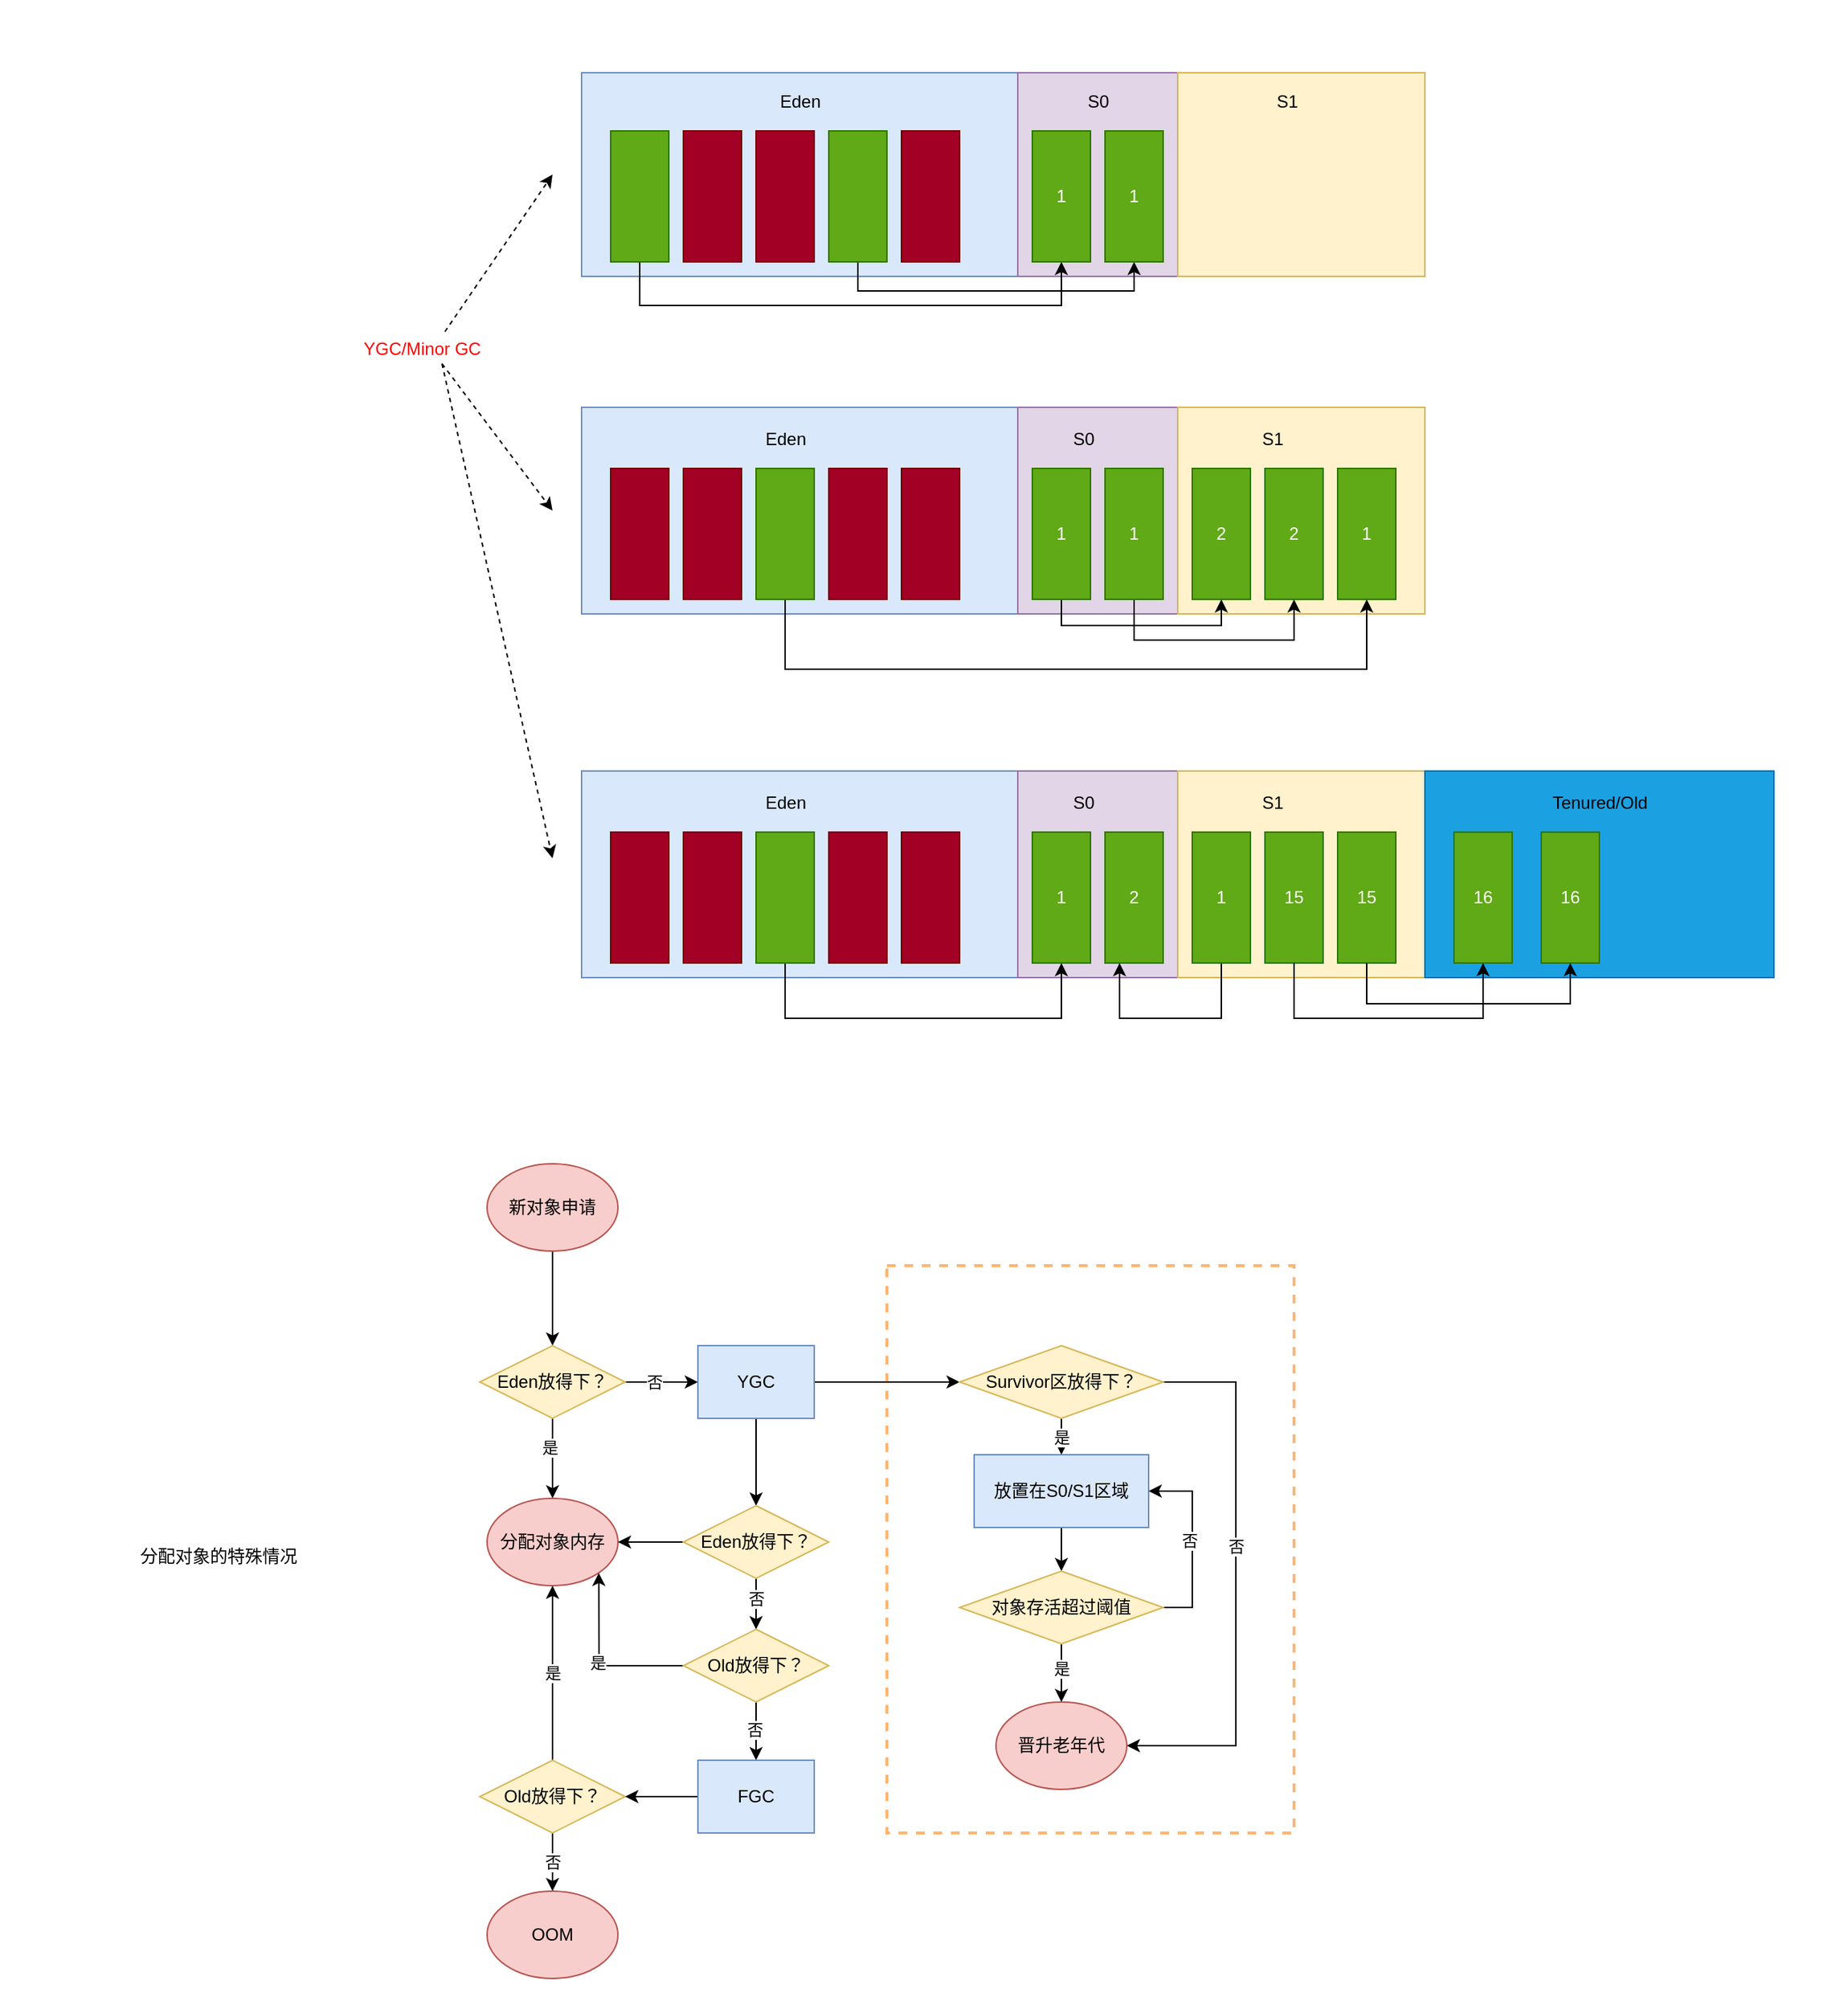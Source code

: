 <svg xmlns="http://www.w3.org/2000/svg" version="1.1" height="1381px" width="1271px" viewBox="-10 -10 1291 1401" content="&lt;mxGraphModel dx=&quot;2178&quot; dy=&quot;1314&quot; grid=&quot;1&quot; gridSize=&quot;10&quot; guides=&quot;1&quot; tooltips=&quot;1&quot; connect=&quot;1&quot; arrows=&quot;1&quot; fold=&quot;1&quot; page=&quot;0&quot; pageScale=&quot;1&quot; pageWidth=&quot;827&quot; pageHeight=&quot;1169&quot; math=&quot;0&quot; shadow=&quot;0&quot;&gt;&lt;root&gt;&lt;mxCell id=&quot;0&quot;/&gt;&lt;mxCell id=&quot;1&quot; parent=&quot;0&quot;/&gt;&lt;mxCell id=&quot;194&quot; value=&quot;&quot; style=&quot;whiteSpace=wrap;html=1;strokeColor=none;&quot; parent=&quot;1&quot; vertex=&quot;1&quot;&gt;&lt;mxGeometry x=&quot;-930&quot; y=&quot;-220&quot; width=&quot;1270&quot; height=&quot;1380&quot; as=&quot;geometry&quot;/&gt;&lt;/mxCell&gt;&lt;mxCell id=&quot;390&quot; value=&quot;&quot; style=&quot;rounded=0;whiteSpace=wrap;html=1;dashed=1;strokeWidth=2;perimeterSpacing=2;strokeColor=#FFB570;&quot; parent=&quot;1&quot; vertex=&quot;1&quot;&gt;&lt;mxGeometry x=&quot;-320&quot; y=&quot;650&quot; width=&quot;280&quot; height=&quot;390&quot; as=&quot;geometry&quot;/&gt;&lt;/mxCell&gt;&lt;mxCell id=&quot;228&quot; value=&quot;&quot; style=&quot;rounded=0;whiteSpace=wrap;html=1;fillColor=#dae8fc;strokeColor=#6c8ebf;&quot; parent=&quot;1&quot; vertex=&quot;1&quot;&gt;&lt;mxGeometry x=&quot;-530&quot; y=&quot;-170&quot; width=&quot;300&quot; height=&quot;140&quot; as=&quot;geometry&quot;/&gt;&lt;/mxCell&gt;&lt;mxCell id=&quot;229&quot; value=&quot;&quot; style=&quot;rounded=0;whiteSpace=wrap;html=1;fillColor=#e1d5e7;strokeColor=#9673a6;&quot; parent=&quot;1&quot; vertex=&quot;1&quot;&gt;&lt;mxGeometry x=&quot;-230&quot; y=&quot;-170&quot; width=&quot;110&quot; height=&quot;140&quot; as=&quot;geometry&quot;/&gt;&lt;/mxCell&gt;&lt;mxCell id=&quot;230&quot; value=&quot;&quot; style=&quot;rounded=0;whiteSpace=wrap;html=1;fillColor=#fff2cc;strokeColor=#d6b656;&quot; parent=&quot;1&quot; vertex=&quot;1&quot;&gt;&lt;mxGeometry x=&quot;-120&quot; y=&quot;-170&quot; width=&quot;170&quot; height=&quot;140&quot; as=&quot;geometry&quot;/&gt;&lt;/mxCell&gt;&lt;mxCell id=&quot;248&quot; value=&quot;&quot; style=&quot;rounded=0;whiteSpace=wrap;html=1;fillColor=#dae8fc;strokeColor=#6c8ebf;&quot; parent=&quot;1&quot; vertex=&quot;1&quot;&gt;&lt;mxGeometry x=&quot;-530&quot; y=&quot;60&quot; width=&quot;300&quot; height=&quot;142&quot; as=&quot;geometry&quot;/&gt;&lt;/mxCell&gt;&lt;mxCell id=&quot;251&quot; value=&quot;&quot; style=&quot;rounded=0;whiteSpace=wrap;html=1;fillColor=#e1d5e7;strokeColor=#9673a6;&quot; parent=&quot;1&quot; vertex=&quot;1&quot;&gt;&lt;mxGeometry x=&quot;-230&quot; y=&quot;60&quot; width=&quot;110&quot; height=&quot;142&quot; as=&quot;geometry&quot;/&gt;&lt;/mxCell&gt;&lt;mxCell id=&quot;252&quot; value=&quot;&quot; style=&quot;rounded=0;whiteSpace=wrap;html=1;fillColor=#fff2cc;strokeColor=#d6b656;&quot; parent=&quot;1&quot; vertex=&quot;1&quot;&gt;&lt;mxGeometry x=&quot;-120&quot; y=&quot;60&quot; width=&quot;170&quot; height=&quot;142&quot; as=&quot;geometry&quot;/&gt;&lt;/mxCell&gt;&lt;mxCell id=&quot;283&quot; style=&quot;edgeStyle=none;html=1;exitX=0.5;exitY=1;exitDx=0;exitDy=0;entryX=0.5;entryY=1;entryDx=0;entryDy=0;endArrow=classic;endFill=1;rounded=0;&quot; parent=&quot;1&quot; source=&quot;275&quot; target=&quot;281&quot; edge=&quot;1&quot;&gt;&lt;mxGeometry relative=&quot;1&quot; as=&quot;geometry&quot;&gt;&lt;Array as=&quot;points&quot;&gt;&lt;mxPoint x=&quot;-490&quot; y=&quot;-10&quot;/&gt;&lt;mxPoint x=&quot;-350&quot; y=&quot;-10&quot;/&gt;&lt;mxPoint x=&quot;-200&quot; y=&quot;-10&quot;/&gt;&lt;/Array&gt;&lt;/mxGeometry&gt;&lt;/mxCell&gt;&lt;mxCell id=&quot;275&quot; value=&quot;&quot; style=&quot;rounded=0;whiteSpace=wrap;html=1;fillColor=#60a917;strokeColor=#2D7600;fontColor=#ffffff;&quot; parent=&quot;1&quot; vertex=&quot;1&quot;&gt;&lt;mxGeometry x=&quot;-510&quot; y=&quot;-130&quot; width=&quot;40&quot; height=&quot;90&quot; as=&quot;geometry&quot;/&gt;&lt;/mxCell&gt;&lt;mxCell id=&quot;276&quot; value=&quot;&quot; style=&quot;rounded=0;whiteSpace=wrap;html=1;fillColor=#a20025;strokeColor=#6F0000;fontColor=#ffffff;&quot; parent=&quot;1&quot; vertex=&quot;1&quot;&gt;&lt;mxGeometry x=&quot;-460&quot; y=&quot;-130&quot; width=&quot;40&quot; height=&quot;90&quot; as=&quot;geometry&quot;/&gt;&lt;/mxCell&gt;&lt;mxCell id=&quot;277&quot; value=&quot;&quot; style=&quot;rounded=0;whiteSpace=wrap;html=1;fillColor=#a20025;strokeColor=#6F0000;fontColor=#ffffff;&quot; parent=&quot;1&quot; vertex=&quot;1&quot;&gt;&lt;mxGeometry x=&quot;-410&quot; y=&quot;-130&quot; width=&quot;40&quot; height=&quot;90&quot; as=&quot;geometry&quot;/&gt;&lt;/mxCell&gt;&lt;mxCell id=&quot;284&quot; style=&quot;edgeStyle=none;rounded=0;html=1;exitX=0.5;exitY=1;exitDx=0;exitDy=0;entryX=0.5;entryY=1;entryDx=0;entryDy=0;endArrow=classic;endFill=1;&quot; parent=&quot;1&quot; source=&quot;278&quot; target=&quot;282&quot; edge=&quot;1&quot;&gt;&lt;mxGeometry relative=&quot;1&quot; as=&quot;geometry&quot;&gt;&lt;Array as=&quot;points&quot;&gt;&lt;mxPoint x=&quot;-340&quot; y=&quot;-20&quot;/&gt;&lt;mxPoint x=&quot;-250&quot; y=&quot;-20&quot;/&gt;&lt;mxPoint x=&quot;-150&quot; y=&quot;-20&quot;/&gt;&lt;/Array&gt;&lt;/mxGeometry&gt;&lt;/mxCell&gt;&lt;mxCell id=&quot;278&quot; value=&quot;&quot; style=&quot;rounded=0;whiteSpace=wrap;html=1;fillColor=#60a917;strokeColor=#2D7600;fontColor=#ffffff;&quot; parent=&quot;1&quot; vertex=&quot;1&quot;&gt;&lt;mxGeometry x=&quot;-360&quot; y=&quot;-130&quot; width=&quot;40&quot; height=&quot;90&quot; as=&quot;geometry&quot;/&gt;&lt;/mxCell&gt;&lt;mxCell id=&quot;279&quot; value=&quot;&quot; style=&quot;rounded=0;whiteSpace=wrap;html=1;fillColor=#a20025;strokeColor=#6F0000;fontColor=#ffffff;&quot; parent=&quot;1&quot; vertex=&quot;1&quot;&gt;&lt;mxGeometry x=&quot;-310&quot; y=&quot;-130&quot; width=&quot;40&quot; height=&quot;90&quot; as=&quot;geometry&quot;/&gt;&lt;/mxCell&gt;&lt;mxCell id=&quot;281&quot; value=&quot;1&quot; style=&quot;rounded=0;whiteSpace=wrap;html=1;fillColor=#60a917;strokeColor=#2D7600;fontColor=#ffffff;&quot; parent=&quot;1&quot; vertex=&quot;1&quot;&gt;&lt;mxGeometry x=&quot;-220&quot; y=&quot;-130&quot; width=&quot;40&quot; height=&quot;90&quot; as=&quot;geometry&quot;/&gt;&lt;/mxCell&gt;&lt;mxCell id=&quot;282&quot; value=&quot;1&quot; style=&quot;rounded=0;whiteSpace=wrap;html=1;fillColor=#60a917;strokeColor=#2D7600;fontColor=#ffffff;&quot; parent=&quot;1&quot; vertex=&quot;1&quot;&gt;&lt;mxGeometry x=&quot;-170&quot; y=&quot;-130&quot; width=&quot;40&quot; height=&quot;90&quot; as=&quot;geometry&quot;/&gt;&lt;/mxCell&gt;&lt;mxCell id=&quot;286&quot; value=&quot;&quot; style=&quot;rounded=0;whiteSpace=wrap;html=1;fillColor=#a20025;strokeColor=#6F0000;fontColor=#ffffff;&quot; parent=&quot;1&quot; vertex=&quot;1&quot;&gt;&lt;mxGeometry x=&quot;-510&quot; y=&quot;102&quot; width=&quot;40&quot; height=&quot;90&quot; as=&quot;geometry&quot;/&gt;&lt;/mxCell&gt;&lt;mxCell id=&quot;287&quot; value=&quot;&quot; style=&quot;rounded=0;whiteSpace=wrap;html=1;fillColor=#a20025;strokeColor=#6F0000;fontColor=#ffffff;&quot; parent=&quot;1&quot; vertex=&quot;1&quot;&gt;&lt;mxGeometry x=&quot;-460&quot; y=&quot;102&quot; width=&quot;40&quot; height=&quot;90&quot; as=&quot;geometry&quot;/&gt;&lt;/mxCell&gt;&lt;mxCell id=&quot;329&quot; style=&quot;edgeStyle=none;html=1;exitX=0.5;exitY=1;exitDx=0;exitDy=0;entryX=0.5;entryY=1;entryDx=0;entryDy=0;rounded=0;&quot; parent=&quot;1&quot; source=&quot;288&quot; target=&quot;327&quot; edge=&quot;1&quot;&gt;&lt;mxGeometry relative=&quot;1&quot; as=&quot;geometry&quot;&gt;&lt;Array as=&quot;points&quot;&gt;&lt;mxPoint x=&quot;-390&quot; y=&quot;240&quot;/&gt;&lt;mxPoint x=&quot;-190&quot; y=&quot;240&quot;/&gt;&lt;mxPoint x=&quot;10&quot; y=&quot;240&quot;/&gt;&lt;/Array&gt;&lt;/mxGeometry&gt;&lt;/mxCell&gt;&lt;mxCell id=&quot;288&quot; value=&quot;&quot; style=&quot;rounded=0;whiteSpace=wrap;html=1;fillColor=#60a917;strokeColor=#2D7600;fontColor=#ffffff;&quot; parent=&quot;1&quot; vertex=&quot;1&quot;&gt;&lt;mxGeometry x=&quot;-410&quot; y=&quot;102&quot; width=&quot;40&quot; height=&quot;90&quot; as=&quot;geometry&quot;/&gt;&lt;/mxCell&gt;&lt;mxCell id=&quot;289&quot; value=&quot;&quot; style=&quot;rounded=0;whiteSpace=wrap;html=1;fillColor=#a20025;strokeColor=#6F0000;fontColor=#ffffff;&quot; parent=&quot;1&quot; vertex=&quot;1&quot;&gt;&lt;mxGeometry x=&quot;-360&quot; y=&quot;102&quot; width=&quot;40&quot; height=&quot;90&quot; as=&quot;geometry&quot;/&gt;&lt;/mxCell&gt;&lt;mxCell id=&quot;290&quot; value=&quot;&quot; style=&quot;rounded=0;whiteSpace=wrap;html=1;fillColor=#a20025;strokeColor=#6F0000;fontColor=#ffffff;&quot; parent=&quot;1&quot; vertex=&quot;1&quot;&gt;&lt;mxGeometry x=&quot;-310&quot; y=&quot;102&quot; width=&quot;40&quot; height=&quot;90&quot; as=&quot;geometry&quot;/&gt;&lt;/mxCell&gt;&lt;mxCell id=&quot;330&quot; style=&quot;edgeStyle=none;rounded=0;html=1;exitX=0.5;exitY=1;exitDx=0;exitDy=0;entryX=0.5;entryY=1;entryDx=0;entryDy=0;&quot; parent=&quot;1&quot; source=&quot;291&quot; target=&quot;325&quot; edge=&quot;1&quot;&gt;&lt;mxGeometry relative=&quot;1&quot; as=&quot;geometry&quot;&gt;&lt;Array as=&quot;points&quot;&gt;&lt;mxPoint x=&quot;-200&quot; y=&quot;210&quot;/&gt;&lt;mxPoint x=&quot;-140&quot; y=&quot;210&quot;/&gt;&lt;mxPoint x=&quot;-90&quot; y=&quot;210&quot;/&gt;&lt;/Array&gt;&lt;/mxGeometry&gt;&lt;/mxCell&gt;&lt;mxCell id=&quot;291&quot; value=&quot;1&quot; style=&quot;rounded=0;whiteSpace=wrap;html=1;fillColor=#60a917;strokeColor=#2D7600;fontColor=#ffffff;&quot; parent=&quot;1&quot; vertex=&quot;1&quot;&gt;&lt;mxGeometry x=&quot;-220&quot; y=&quot;102&quot; width=&quot;40&quot; height=&quot;90&quot; as=&quot;geometry&quot;/&gt;&lt;/mxCell&gt;&lt;mxCell id=&quot;331&quot; style=&quot;edgeStyle=none;rounded=0;html=1;exitX=0.5;exitY=1;exitDx=0;exitDy=0;entryX=0.5;entryY=1;entryDx=0;entryDy=0;&quot; parent=&quot;1&quot; source=&quot;292&quot; target=&quot;326&quot; edge=&quot;1&quot;&gt;&lt;mxGeometry relative=&quot;1&quot; as=&quot;geometry&quot;&gt;&lt;Array as=&quot;points&quot;&gt;&lt;mxPoint x=&quot;-150&quot; y=&quot;220&quot;/&gt;&lt;mxPoint x=&quot;-90&quot; y=&quot;220&quot;/&gt;&lt;mxPoint x=&quot;-40&quot; y=&quot;220&quot;/&gt;&lt;/Array&gt;&lt;/mxGeometry&gt;&lt;/mxCell&gt;&lt;mxCell id=&quot;292&quot; value=&quot;1&quot; style=&quot;rounded=0;whiteSpace=wrap;html=1;fillColor=#60a917;strokeColor=#2D7600;fontColor=#ffffff;&quot; parent=&quot;1&quot; vertex=&quot;1&quot;&gt;&lt;mxGeometry x=&quot;-170&quot; y=&quot;102&quot; width=&quot;40&quot; height=&quot;90&quot; as=&quot;geometry&quot;/&gt;&lt;/mxCell&gt;&lt;mxCell id=&quot;293&quot; value=&quot;Eden&quot; style=&quot;text;html=1;align=center;verticalAlign=middle;resizable=0;points=[];autosize=1;strokeColor=none;&quot; parent=&quot;1&quot; vertex=&quot;1&quot;&gt;&lt;mxGeometry x=&quot;-400&quot; y=&quot;-160&quot; width=&quot;40&quot; height=&quot;20&quot; as=&quot;geometry&quot;/&gt;&lt;/mxCell&gt;&lt;mxCell id=&quot;294&quot; value=&quot;S0&quot; style=&quot;text;html=1;align=center;verticalAlign=middle;resizable=0;points=[];autosize=1;strokeColor=none;&quot; parent=&quot;1&quot; vertex=&quot;1&quot;&gt;&lt;mxGeometry x=&quot;-190&quot; y=&quot;-160&quot; width=&quot;30&quot; height=&quot;20&quot; as=&quot;geometry&quot;/&gt;&lt;/mxCell&gt;&lt;mxCell id=&quot;295&quot; value=&quot;S1&quot; style=&quot;text;html=1;align=center;verticalAlign=middle;resizable=0;points=[];autosize=1;strokeColor=none;&quot; parent=&quot;1&quot; vertex=&quot;1&quot;&gt;&lt;mxGeometry x=&quot;-60&quot; y=&quot;-160&quot; width=&quot;30&quot; height=&quot;20&quot; as=&quot;geometry&quot;/&gt;&lt;/mxCell&gt;&lt;mxCell id=&quot;296&quot; value=&quot;Eden&quot; style=&quot;text;html=1;align=center;verticalAlign=middle;resizable=0;points=[];autosize=1;strokeColor=none;&quot; parent=&quot;1&quot; vertex=&quot;1&quot;&gt;&lt;mxGeometry x=&quot;-410&quot; y=&quot;72&quot; width=&quot;40&quot; height=&quot;20&quot; as=&quot;geometry&quot;/&gt;&lt;/mxCell&gt;&lt;mxCell id=&quot;297&quot; value=&quot;S0&quot; style=&quot;text;html=1;align=center;verticalAlign=middle;resizable=0;points=[];autosize=1;strokeColor=none;&quot; parent=&quot;1&quot; vertex=&quot;1&quot;&gt;&lt;mxGeometry x=&quot;-200&quot; y=&quot;72&quot; width=&quot;30&quot; height=&quot;20&quot; as=&quot;geometry&quot;/&gt;&lt;/mxCell&gt;&lt;mxCell id=&quot;298&quot; value=&quot;S1&quot; style=&quot;text;html=1;align=center;verticalAlign=middle;resizable=0;points=[];autosize=1;strokeColor=none;&quot; parent=&quot;1&quot; vertex=&quot;1&quot;&gt;&lt;mxGeometry x=&quot;-70&quot; y=&quot;72&quot; width=&quot;30&quot; height=&quot;20&quot; as=&quot;geometry&quot;/&gt;&lt;/mxCell&gt;&lt;mxCell id=&quot;299&quot; value=&quot;&quot; style=&quot;rounded=0;whiteSpace=wrap;html=1;fillColor=#dae8fc;strokeColor=#6c8ebf;&quot; parent=&quot;1&quot; vertex=&quot;1&quot;&gt;&lt;mxGeometry x=&quot;-530&quot; y=&quot;310&quot; width=&quot;300&quot; height=&quot;142&quot; as=&quot;geometry&quot;/&gt;&lt;/mxCell&gt;&lt;mxCell id=&quot;300&quot; value=&quot;&quot; style=&quot;rounded=0;whiteSpace=wrap;html=1;fillColor=#e1d5e7;strokeColor=#9673a6;&quot; parent=&quot;1&quot; vertex=&quot;1&quot;&gt;&lt;mxGeometry x=&quot;-230&quot; y=&quot;310&quot; width=&quot;110&quot; height=&quot;142&quot; as=&quot;geometry&quot;/&gt;&lt;/mxCell&gt;&lt;mxCell id=&quot;301&quot; value=&quot;&quot; style=&quot;rounded=0;whiteSpace=wrap;html=1;fillColor=#fff2cc;strokeColor=#d6b656;&quot; parent=&quot;1&quot; vertex=&quot;1&quot;&gt;&lt;mxGeometry x=&quot;-120&quot; y=&quot;310&quot; width=&quot;170&quot; height=&quot;142&quot; as=&quot;geometry&quot;/&gt;&lt;/mxCell&gt;&lt;mxCell id=&quot;302&quot; value=&quot;&quot; style=&quot;rounded=0;whiteSpace=wrap;html=1;fillColor=#a20025;strokeColor=#6F0000;fontColor=#ffffff;&quot; parent=&quot;1&quot; vertex=&quot;1&quot;&gt;&lt;mxGeometry x=&quot;-510&quot; y=&quot;352&quot; width=&quot;40&quot; height=&quot;90&quot; as=&quot;geometry&quot;/&gt;&lt;/mxCell&gt;&lt;mxCell id=&quot;303&quot; value=&quot;&quot; style=&quot;rounded=0;whiteSpace=wrap;html=1;fillColor=#a20025;strokeColor=#6F0000;fontColor=#ffffff;&quot; parent=&quot;1&quot; vertex=&quot;1&quot;&gt;&lt;mxGeometry x=&quot;-460&quot; y=&quot;352&quot; width=&quot;40&quot; height=&quot;90&quot; as=&quot;geometry&quot;/&gt;&lt;/mxCell&gt;&lt;mxCell id=&quot;342&quot; style=&quot;edgeStyle=none;rounded=0;html=1;exitX=0.5;exitY=1;exitDx=0;exitDy=0;entryX=0.5;entryY=1;entryDx=0;entryDy=0;strokeColor=#000000;&quot; parent=&quot;1&quot; source=&quot;304&quot; target=&quot;307&quot; edge=&quot;1&quot;&gt;&lt;mxGeometry relative=&quot;1&quot; as=&quot;geometry&quot;&gt;&lt;Array as=&quot;points&quot;&gt;&lt;mxPoint x=&quot;-390&quot; y=&quot;480&quot;/&gt;&lt;mxPoint x=&quot;-300&quot; y=&quot;480&quot;/&gt;&lt;mxPoint x=&quot;-200&quot; y=&quot;480&quot;/&gt;&lt;/Array&gt;&lt;/mxGeometry&gt;&lt;/mxCell&gt;&lt;mxCell id=&quot;304&quot; value=&quot;&quot; style=&quot;rounded=0;whiteSpace=wrap;html=1;fillColor=#60a917;strokeColor=#2D7600;fontColor=#ffffff;&quot; parent=&quot;1&quot; vertex=&quot;1&quot;&gt;&lt;mxGeometry x=&quot;-410&quot; y=&quot;352&quot; width=&quot;40&quot; height=&quot;90&quot; as=&quot;geometry&quot;/&gt;&lt;/mxCell&gt;&lt;mxCell id=&quot;305&quot; value=&quot;&quot; style=&quot;rounded=0;whiteSpace=wrap;html=1;fillColor=#a20025;strokeColor=#6F0000;fontColor=#ffffff;&quot; parent=&quot;1&quot; vertex=&quot;1&quot;&gt;&lt;mxGeometry x=&quot;-360&quot; y=&quot;352&quot; width=&quot;40&quot; height=&quot;90&quot; as=&quot;geometry&quot;/&gt;&lt;/mxCell&gt;&lt;mxCell id=&quot;306&quot; value=&quot;&quot; style=&quot;rounded=0;whiteSpace=wrap;html=1;fillColor=#a20025;strokeColor=#6F0000;fontColor=#ffffff;&quot; parent=&quot;1&quot; vertex=&quot;1&quot;&gt;&lt;mxGeometry x=&quot;-310&quot; y=&quot;352&quot; width=&quot;40&quot; height=&quot;90&quot; as=&quot;geometry&quot;/&gt;&lt;/mxCell&gt;&lt;mxCell id=&quot;307&quot; value=&quot;1&quot; style=&quot;rounded=0;whiteSpace=wrap;html=1;fillColor=#60a917;strokeColor=#2D7600;fontColor=#ffffff;&quot; parent=&quot;1&quot; vertex=&quot;1&quot;&gt;&lt;mxGeometry x=&quot;-220&quot; y=&quot;352&quot; width=&quot;40&quot; height=&quot;90&quot; as=&quot;geometry&quot;/&gt;&lt;/mxCell&gt;&lt;mxCell id=&quot;308&quot; value=&quot;2&quot; style=&quot;rounded=0;whiteSpace=wrap;html=1;fillColor=#60a917;strokeColor=#2D7600;fontColor=#ffffff;&quot; parent=&quot;1&quot; vertex=&quot;1&quot;&gt;&lt;mxGeometry x=&quot;-170&quot; y=&quot;352&quot; width=&quot;40&quot; height=&quot;90&quot; as=&quot;geometry&quot;/&gt;&lt;/mxCell&gt;&lt;mxCell id=&quot;309&quot; value=&quot;Eden&quot; style=&quot;text;html=1;align=center;verticalAlign=middle;resizable=0;points=[];autosize=1;strokeColor=none;&quot; parent=&quot;1&quot; vertex=&quot;1&quot;&gt;&lt;mxGeometry x=&quot;-410&quot; y=&quot;322&quot; width=&quot;40&quot; height=&quot;20&quot; as=&quot;geometry&quot;/&gt;&lt;/mxCell&gt;&lt;mxCell id=&quot;310&quot; value=&quot;S0&quot; style=&quot;text;html=1;align=center;verticalAlign=middle;resizable=0;points=[];autosize=1;strokeColor=none;&quot; parent=&quot;1&quot; vertex=&quot;1&quot;&gt;&lt;mxGeometry x=&quot;-200&quot; y=&quot;322&quot; width=&quot;30&quot; height=&quot;20&quot; as=&quot;geometry&quot;/&gt;&lt;/mxCell&gt;&lt;mxCell id=&quot;311&quot; value=&quot;S1&quot; style=&quot;text;html=1;align=center;verticalAlign=middle;resizable=0;points=[];autosize=1;strokeColor=none;&quot; parent=&quot;1&quot; vertex=&quot;1&quot;&gt;&lt;mxGeometry x=&quot;-70&quot; y=&quot;322&quot; width=&quot;30&quot; height=&quot;20&quot; as=&quot;geometry&quot;/&gt;&lt;/mxCell&gt;&lt;mxCell id=&quot;325&quot; value=&quot;2&quot; style=&quot;rounded=0;whiteSpace=wrap;html=1;fillColor=#60a917;strokeColor=#2D7600;fontColor=#ffffff;&quot; parent=&quot;1&quot; vertex=&quot;1&quot;&gt;&lt;mxGeometry x=&quot;-110&quot; y=&quot;102&quot; width=&quot;40&quot; height=&quot;90&quot; as=&quot;geometry&quot;/&gt;&lt;/mxCell&gt;&lt;mxCell id=&quot;326&quot; value=&quot;2&quot; style=&quot;rounded=0;whiteSpace=wrap;html=1;fillColor=#60a917;strokeColor=#2D7600;fontColor=#ffffff;&quot; parent=&quot;1&quot; vertex=&quot;1&quot;&gt;&lt;mxGeometry x=&quot;-60&quot; y=&quot;102&quot; width=&quot;40&quot; height=&quot;90&quot; as=&quot;geometry&quot;/&gt;&lt;/mxCell&gt;&lt;mxCell id=&quot;327&quot; value=&quot;1&quot; style=&quot;rounded=0;whiteSpace=wrap;html=1;fillColor=#60a917;strokeColor=#2D7600;fontColor=#ffffff;&quot; parent=&quot;1&quot; vertex=&quot;1&quot;&gt;&lt;mxGeometry x=&quot;-10&quot; y=&quot;102&quot; width=&quot;40&quot; height=&quot;90&quot; as=&quot;geometry&quot;/&gt;&lt;/mxCell&gt;&lt;mxCell id=&quot;332&quot; value=&quot;&amp;lt;font color=&amp;quot;#ff0000&amp;quot;&amp;gt;YGC/Minor GC&amp;lt;/font&amp;gt;&quot; style=&quot;text;html=1;align=center;verticalAlign=middle;resizable=0;points=[];autosize=1;strokeColor=none;&quot; parent=&quot;1&quot; vertex=&quot;1&quot;&gt;&lt;mxGeometry x=&quot;-690&quot; y=&quot;10&quot; width=&quot;100&quot; height=&quot;20&quot; as=&quot;geometry&quot;/&gt;&lt;/mxCell&gt;&lt;mxCell id=&quot;333&quot; value=&quot;&quot; style=&quot;endArrow=classic;html=1;exitX=0.66;exitY=-0.1;exitDx=0;exitDy=0;exitPerimeter=0;dashed=1;&quot; parent=&quot;1&quot; source=&quot;332&quot; edge=&quot;1&quot;&gt;&lt;mxGeometry width=&quot;50&quot; height=&quot;50&quot; relative=&quot;1&quot; as=&quot;geometry&quot;&gt;&lt;mxPoint x=&quot;-630&quot; as=&quot;sourcePoint&quot;/&gt;&lt;mxPoint x=&quot;-550&quot; y=&quot;-100&quot; as=&quot;targetPoint&quot;/&gt;&lt;/mxGeometry&gt;&lt;/mxCell&gt;&lt;mxCell id=&quot;334&quot; value=&quot;&quot; style=&quot;endArrow=classic;html=1;exitX=0.64;exitY=1;exitDx=0;exitDy=0;exitPerimeter=0;dashed=1;&quot; parent=&quot;1&quot; source=&quot;332&quot; edge=&quot;1&quot;&gt;&lt;mxGeometry width=&quot;50&quot; height=&quot;50&quot; relative=&quot;1&quot; as=&quot;geometry&quot;&gt;&lt;mxPoint x=&quot;-620&quot; y=&quot;10&quot; as=&quot;sourcePoint&quot;/&gt;&lt;mxPoint x=&quot;-550&quot; y=&quot;131&quot; as=&quot;targetPoint&quot;/&gt;&lt;/mxGeometry&gt;&lt;/mxCell&gt;&lt;mxCell id=&quot;343&quot; style=&quot;edgeStyle=none;rounded=0;html=1;exitX=0.5;exitY=1;exitDx=0;exitDy=0;entryX=0.25;entryY=1;entryDx=0;entryDy=0;strokeColor=#000000;&quot; parent=&quot;1&quot; source=&quot;335&quot; target=&quot;308&quot; edge=&quot;1&quot;&gt;&lt;mxGeometry relative=&quot;1&quot; as=&quot;geometry&quot;&gt;&lt;Array as=&quot;points&quot;&gt;&lt;mxPoint x=&quot;-90&quot; y=&quot;480&quot;/&gt;&lt;mxPoint x=&quot;-130&quot; y=&quot;480&quot;/&gt;&lt;mxPoint x=&quot;-160&quot; y=&quot;480&quot;/&gt;&lt;/Array&gt;&lt;/mxGeometry&gt;&lt;/mxCell&gt;&lt;mxCell id=&quot;335&quot; value=&quot;1&quot; style=&quot;rounded=0;whiteSpace=wrap;html=1;fillColor=#60a917;strokeColor=#2D7600;fontColor=#ffffff;&quot; parent=&quot;1&quot; vertex=&quot;1&quot;&gt;&lt;mxGeometry x=&quot;-110&quot; y=&quot;352&quot; width=&quot;40&quot; height=&quot;90&quot; as=&quot;geometry&quot;/&gt;&lt;/mxCell&gt;&lt;mxCell id=&quot;336&quot; value=&quot;15&quot; style=&quot;rounded=0;whiteSpace=wrap;html=1;fillColor=#60a917;strokeColor=#2D7600;fontColor=#ffffff;&quot; parent=&quot;1&quot; vertex=&quot;1&quot;&gt;&lt;mxGeometry x=&quot;-60&quot; y=&quot;352&quot; width=&quot;40&quot; height=&quot;90&quot; as=&quot;geometry&quot;/&gt;&lt;/mxCell&gt;&lt;mxCell id=&quot;337&quot; value=&quot;15&quot; style=&quot;rounded=0;whiteSpace=wrap;html=1;fillColor=#60a917;strokeColor=#2D7600;fontColor=#ffffff;&quot; parent=&quot;1&quot; vertex=&quot;1&quot;&gt;&lt;mxGeometry x=&quot;-10&quot; y=&quot;352&quot; width=&quot;40&quot; height=&quot;90&quot; as=&quot;geometry&quot;/&gt;&lt;/mxCell&gt;&lt;mxCell id=&quot;339&quot; value=&quot;&quot; style=&quot;rounded=0;whiteSpace=wrap;html=1;fillColor=#1ba1e2;strokeColor=#006EAF;fontColor=#ffffff;&quot; parent=&quot;1&quot; vertex=&quot;1&quot;&gt;&lt;mxGeometry x=&quot;50&quot; y=&quot;310&quot; width=&quot;240&quot; height=&quot;142&quot; as=&quot;geometry&quot;/&gt;&lt;/mxCell&gt;&lt;mxCell id=&quot;340&quot; value=&quot;16&quot; style=&quot;rounded=0;whiteSpace=wrap;html=1;fillColor=#60a917;strokeColor=#2D7600;fontColor=#ffffff;&quot; parent=&quot;1&quot; vertex=&quot;1&quot;&gt;&lt;mxGeometry x=&quot;70&quot; y=&quot;352&quot; width=&quot;40&quot; height=&quot;90&quot; as=&quot;geometry&quot;/&gt;&lt;/mxCell&gt;&lt;mxCell id=&quot;341&quot; value=&quot;16&quot; style=&quot;rounded=0;whiteSpace=wrap;html=1;fillColor=#60a917;strokeColor=#2D7600;fontColor=#ffffff;&quot; parent=&quot;1&quot; vertex=&quot;1&quot;&gt;&lt;mxGeometry x=&quot;130&quot; y=&quot;352&quot; width=&quot;40&quot; height=&quot;90&quot; as=&quot;geometry&quot;/&gt;&lt;/mxCell&gt;&lt;mxCell id=&quot;344&quot; style=&quot;edgeStyle=none;rounded=0;html=1;exitX=0.5;exitY=1;exitDx=0;exitDy=0;entryX=0.5;entryY=1;entryDx=0;entryDy=0;strokeColor=#000000;&quot; parent=&quot;1&quot; source=&quot;336&quot; target=&quot;340&quot; edge=&quot;1&quot;&gt;&lt;mxGeometry relative=&quot;1&quot; as=&quot;geometry&quot;&gt;&lt;Array as=&quot;points&quot;&gt;&lt;mxPoint x=&quot;-40&quot; y=&quot;480&quot;/&gt;&lt;mxPoint x=&quot;30&quot; y=&quot;480&quot;/&gt;&lt;mxPoint x=&quot;90&quot; y=&quot;480&quot;/&gt;&lt;/Array&gt;&lt;/mxGeometry&gt;&lt;/mxCell&gt;&lt;mxCell id=&quot;345&quot; style=&quot;edgeStyle=none;rounded=0;html=1;exitX=0.5;exitY=1;exitDx=0;exitDy=0;strokeColor=#000000;entryX=0.5;entryY=1;entryDx=0;entryDy=0;&quot; parent=&quot;1&quot; source=&quot;337&quot; target=&quot;341&quot; edge=&quot;1&quot;&gt;&lt;mxGeometry relative=&quot;1&quot; as=&quot;geometry&quot;&gt;&lt;Array as=&quot;points&quot;&gt;&lt;mxPoint x=&quot;10&quot; y=&quot;470&quot;/&gt;&lt;mxPoint x=&quot;80&quot; y=&quot;470&quot;/&gt;&lt;mxPoint x=&quot;150&quot; y=&quot;470&quot;/&gt;&lt;/Array&gt;&lt;/mxGeometry&gt;&lt;/mxCell&gt;&lt;mxCell id=&quot;346&quot; value=&quot;Tenured/Old&quot; style=&quot;text;html=1;align=center;verticalAlign=middle;resizable=0;points=[];autosize=1;strokeColor=none;&quot; parent=&quot;1&quot; vertex=&quot;1&quot;&gt;&lt;mxGeometry x=&quot;130&quot; y=&quot;322&quot; width=&quot;80&quot; height=&quot;20&quot; as=&quot;geometry&quot;/&gt;&lt;/mxCell&gt;&lt;mxCell id=&quot;348&quot; value=&quot;&quot; style=&quot;endArrow=classic;html=1;exitX=0.64;exitY=1;exitDx=0;exitDy=0;exitPerimeter=0;dashed=1;&quot; parent=&quot;1&quot; source=&quot;332&quot; edge=&quot;1&quot;&gt;&lt;mxGeometry width=&quot;50&quot; height=&quot;50&quot; relative=&quot;1&quot; as=&quot;geometry&quot;&gt;&lt;mxPoint x=&quot;-616&quot; y=&quot;40&quot; as=&quot;sourcePoint&quot;/&gt;&lt;mxPoint x=&quot;-550&quot; y=&quot;370&quot; as=&quot;targetPoint&quot;/&gt;&lt;/mxGeometry&gt;&lt;/mxCell&gt;&lt;mxCell id=&quot;351&quot; value=&quot;&quot; style=&quot;edgeStyle=none;html=1;&quot; parent=&quot;1&quot; source=&quot;349&quot; target=&quot;350&quot; edge=&quot;1&quot;&gt;&lt;mxGeometry relative=&quot;1&quot; as=&quot;geometry&quot;/&gt;&lt;/mxCell&gt;&lt;mxCell id=&quot;349&quot; value=&quot;新对象申请&quot; style=&quot;ellipse;whiteSpace=wrap;html=1;fillColor=#f8cecc;strokeColor=#b85450;&quot; parent=&quot;1&quot; vertex=&quot;1&quot;&gt;&lt;mxGeometry x=&quot;-595&quot; y=&quot;580&quot; width=&quot;90&quot; height=&quot;60&quot; as=&quot;geometry&quot;/&gt;&lt;/mxCell&gt;&lt;mxCell id=&quot;353&quot; value=&quot;&quot; style=&quot;edgeStyle=none;html=1;entryX=0.5;entryY=0;entryDx=0;entryDy=0;&quot; parent=&quot;1&quot; source=&quot;350&quot; target=&quot;354&quot; edge=&quot;1&quot;&gt;&lt;mxGeometry relative=&quot;1&quot; as=&quot;geometry&quot;&gt;&lt;mxPoint x=&quot;-558.667&quot; y=&quot;860.007&quot; as=&quot;targetPoint&quot;/&gt;&lt;/mxGeometry&gt;&lt;/mxCell&gt;&lt;mxCell id=&quot;359&quot; value=&quot;是&quot; style=&quot;edgeLabel;html=1;align=center;verticalAlign=middle;resizable=0;points=[];&quot; parent=&quot;353&quot; vertex=&quot;1&quot; connectable=&quot;0&quot;&gt;&lt;mxGeometry x=&quot;-0.3&quot; y=&quot;-2&quot; relative=&quot;1&quot; as=&quot;geometry&quot;&gt;&lt;mxPoint as=&quot;offset&quot;/&gt;&lt;/mxGeometry&gt;&lt;/mxCell&gt;&lt;mxCell id=&quot;361&quot; style=&quot;edgeStyle=none;html=1;exitX=1;exitY=0.5;exitDx=0;exitDy=0;entryX=0;entryY=0.5;entryDx=0;entryDy=0;&quot; parent=&quot;1&quot; source=&quot;350&quot; target=&quot;360&quot; edge=&quot;1&quot;&gt;&lt;mxGeometry relative=&quot;1&quot; as=&quot;geometry&quot;/&gt;&lt;/mxCell&gt;&lt;mxCell id=&quot;362&quot; value=&quot;否&quot; style=&quot;edgeLabel;html=1;align=center;verticalAlign=middle;resizable=0;points=[];&quot; parent=&quot;361&quot; vertex=&quot;1&quot; connectable=&quot;0&quot;&gt;&lt;mxGeometry x=&quot;0.36&quot; y=&quot;3&quot; relative=&quot;1&quot; as=&quot;geometry&quot;&gt;&lt;mxPoint x=&quot;-14&quot; y=&quot;3&quot; as=&quot;offset&quot;/&gt;&lt;/mxGeometry&gt;&lt;/mxCell&gt;&lt;mxCell id=&quot;350&quot; value=&quot;Eden放得下？&quot; style=&quot;rhombus;whiteSpace=wrap;html=1;fillColor=#fff2cc;strokeColor=#d6b656;&quot; parent=&quot;1&quot; vertex=&quot;1&quot;&gt;&lt;mxGeometry x=&quot;-600&quot; y=&quot;705&quot; width=&quot;100&quot; height=&quot;50&quot; as=&quot;geometry&quot;/&gt;&lt;/mxCell&gt;&lt;mxCell id=&quot;354&quot; value=&quot;分配对象内存&quot; style=&quot;ellipse;whiteSpace=wrap;html=1;fillColor=#f8cecc;strokeColor=#b85450;&quot; parent=&quot;1&quot; vertex=&quot;1&quot;&gt;&lt;mxGeometry x=&quot;-595&quot; y=&quot;810&quot; width=&quot;90&quot; height=&quot;60&quot; as=&quot;geometry&quot;/&gt;&lt;/mxCell&gt;&lt;mxCell id=&quot;357&quot; value=&quot;是&quot; style=&quot;edgeStyle=none;html=1;exitX=0.5;exitY=0;exitDx=0;exitDy=0;entryX=0.5;entryY=1;entryDx=0;entryDy=0;&quot; parent=&quot;1&quot; source=&quot;355&quot; target=&quot;354&quot; edge=&quot;1&quot;&gt;&lt;mxGeometry relative=&quot;1&quot; as=&quot;geometry&quot;/&gt;&lt;/mxCell&gt;&lt;mxCell id=&quot;358&quot; value=&quot;否&quot; style=&quot;edgeStyle=none;html=1;exitX=0.5;exitY=1;exitDx=0;exitDy=0;entryX=0.5;entryY=0;entryDx=0;entryDy=0;&quot; parent=&quot;1&quot; source=&quot;355&quot; target=&quot;356&quot; edge=&quot;1&quot;&gt;&lt;mxGeometry relative=&quot;1&quot; as=&quot;geometry&quot;/&gt;&lt;/mxCell&gt;&lt;mxCell id=&quot;355&quot; value=&quot;Old放得下？&quot; style=&quot;rhombus;whiteSpace=wrap;html=1;fillColor=#fff2cc;strokeColor=#d6b656;&quot; parent=&quot;1&quot; vertex=&quot;1&quot;&gt;&lt;mxGeometry x=&quot;-600&quot; y=&quot;990&quot; width=&quot;100&quot; height=&quot;50&quot; as=&quot;geometry&quot;/&gt;&lt;/mxCell&gt;&lt;mxCell id=&quot;356&quot; value=&quot;OOM&quot; style=&quot;ellipse;whiteSpace=wrap;html=1;fillColor=#f8cecc;strokeColor=#b85450;&quot; parent=&quot;1&quot; vertex=&quot;1&quot;&gt;&lt;mxGeometry x=&quot;-595&quot; y=&quot;1080&quot; width=&quot;90&quot; height=&quot;60&quot; as=&quot;geometry&quot;/&gt;&lt;/mxCell&gt;&lt;mxCell id=&quot;364&quot; style=&quot;edgeStyle=none;html=1;exitX=0.5;exitY=1;exitDx=0;exitDy=0;entryX=0.5;entryY=0;entryDx=0;entryDy=0;&quot; parent=&quot;1&quot; source=&quot;360&quot; target=&quot;363&quot; edge=&quot;1&quot;&gt;&lt;mxGeometry relative=&quot;1&quot; as=&quot;geometry&quot;/&gt;&lt;/mxCell&gt;&lt;mxCell id=&quot;389&quot; style=&quot;edgeStyle=none;rounded=0;html=1;exitX=1;exitY=0.5;exitDx=0;exitDy=0;entryX=0;entryY=0.5;entryDx=0;entryDy=0;&quot; parent=&quot;1&quot; source=&quot;360&quot; target=&quot;375&quot; edge=&quot;1&quot;&gt;&lt;mxGeometry relative=&quot;1&quot; as=&quot;geometry&quot;/&gt;&lt;/mxCell&gt;&lt;mxCell id=&quot;360&quot; value=&quot;YGC&quot; style=&quot;rounded=0;whiteSpace=wrap;html=1;fillColor=#dae8fc;strokeColor=#6c8ebf;&quot; parent=&quot;1&quot; vertex=&quot;1&quot;&gt;&lt;mxGeometry x=&quot;-450&quot; y=&quot;705&quot; width=&quot;80&quot; height=&quot;50&quot; as=&quot;geometry&quot;/&gt;&lt;/mxCell&gt;&lt;mxCell id=&quot;365&quot; style=&quot;edgeStyle=none;html=1;exitX=0;exitY=0.5;exitDx=0;exitDy=0;entryX=1;entryY=0.5;entryDx=0;entryDy=0;&quot; parent=&quot;1&quot; source=&quot;363&quot; target=&quot;354&quot; edge=&quot;1&quot;&gt;&lt;mxGeometry relative=&quot;1&quot; as=&quot;geometry&quot;/&gt;&lt;/mxCell&gt;&lt;mxCell id=&quot;367&quot; style=&quot;edgeStyle=none;html=1;exitX=0.5;exitY=1;exitDx=0;exitDy=0;entryX=0.5;entryY=0;entryDx=0;entryDy=0;&quot; parent=&quot;1&quot; source=&quot;363&quot; target=&quot;366&quot; edge=&quot;1&quot;&gt;&lt;mxGeometry relative=&quot;1&quot; as=&quot;geometry&quot;/&gt;&lt;/mxCell&gt;&lt;mxCell id=&quot;368&quot; value=&quot;否&quot; style=&quot;edgeLabel;html=1;align=center;verticalAlign=middle;resizable=0;points=[];&quot; parent=&quot;367&quot; vertex=&quot;1&quot; connectable=&quot;0&quot;&gt;&lt;mxGeometry x=&quot;-0.543&quot; relative=&quot;1&quot; as=&quot;geometry&quot;&gt;&lt;mxPoint y=&quot;6&quot; as=&quot;offset&quot;/&gt;&lt;/mxGeometry&gt;&lt;/mxCell&gt;&lt;mxCell id=&quot;363&quot; value=&quot;Eden放得下？&quot; style=&quot;rhombus;whiteSpace=wrap;html=1;fillColor=#fff2cc;strokeColor=#d6b656;&quot; parent=&quot;1&quot; vertex=&quot;1&quot;&gt;&lt;mxGeometry x=&quot;-460&quot; y=&quot;815&quot; width=&quot;100&quot; height=&quot;50&quot; as=&quot;geometry&quot;/&gt;&lt;/mxCell&gt;&lt;mxCell id=&quot;369&quot; style=&quot;edgeStyle=none;html=1;exitX=0;exitY=0.5;exitDx=0;exitDy=0;entryX=1;entryY=1;entryDx=0;entryDy=0;rounded=0;&quot; parent=&quot;1&quot; source=&quot;366&quot; target=&quot;354&quot; edge=&quot;1&quot;&gt;&lt;mxGeometry relative=&quot;1&quot; as=&quot;geometry&quot;&gt;&lt;Array as=&quot;points&quot;&gt;&lt;mxPoint x=&quot;-518&quot; y=&quot;925&quot;/&gt;&lt;/Array&gt;&lt;/mxGeometry&gt;&lt;/mxCell&gt;&lt;mxCell id=&quot;370&quot; value=&quot;是&quot; style=&quot;edgeLabel;html=1;align=center;verticalAlign=middle;resizable=0;points=[];&quot; parent=&quot;369&quot; vertex=&quot;1&quot; connectable=&quot;0&quot;&gt;&lt;mxGeometry x=&quot;0.248&quot; y=&quot;1&quot; relative=&quot;1&quot; as=&quot;geometry&quot;&gt;&lt;mxPoint y=&quot;16&quot; as=&quot;offset&quot;/&gt;&lt;/mxGeometry&gt;&lt;/mxCell&gt;&lt;mxCell id=&quot;373&quot; style=&quot;edgeStyle=none;rounded=0;html=1;exitX=0.5;exitY=1;exitDx=0;exitDy=0;entryX=0.5;entryY=0;entryDx=0;entryDy=0;&quot; parent=&quot;1&quot; source=&quot;366&quot; target=&quot;372&quot; edge=&quot;1&quot;&gt;&lt;mxGeometry relative=&quot;1&quot; as=&quot;geometry&quot;/&gt;&lt;/mxCell&gt;&lt;mxCell id=&quot;392&quot; value=&quot;否&quot; style=&quot;edgeLabel;html=1;align=center;verticalAlign=middle;resizable=0;points=[];&quot; vertex=&quot;1&quot; connectable=&quot;0&quot; parent=&quot;373&quot;&gt;&lt;mxGeometry x=&quot;-0.05&quot; y=&quot;-1&quot; relative=&quot;1&quot; as=&quot;geometry&quot;&gt;&lt;mxPoint as=&quot;offset&quot;/&gt;&lt;/mxGeometry&gt;&lt;/mxCell&gt;&lt;mxCell id=&quot;366&quot; value=&quot;Old放得下？&quot; style=&quot;rhombus;whiteSpace=wrap;html=1;fillColor=#fff2cc;strokeColor=#d6b656;&quot; parent=&quot;1&quot; vertex=&quot;1&quot;&gt;&lt;mxGeometry x=&quot;-460&quot; y=&quot;900&quot; width=&quot;100&quot; height=&quot;50&quot; as=&quot;geometry&quot;/&gt;&lt;/mxCell&gt;&lt;mxCell id=&quot;374&quot; style=&quot;edgeStyle=none;rounded=0;html=1;exitX=0;exitY=0.5;exitDx=0;exitDy=0;entryX=1;entryY=0.5;entryDx=0;entryDy=0;&quot; parent=&quot;1&quot; source=&quot;372&quot; target=&quot;355&quot; edge=&quot;1&quot;&gt;&lt;mxGeometry relative=&quot;1&quot; as=&quot;geometry&quot;/&gt;&lt;/mxCell&gt;&lt;mxCell id=&quot;372&quot; value=&quot;FGC&quot; style=&quot;rounded=0;whiteSpace=wrap;html=1;fillColor=#dae8fc;strokeColor=#6c8ebf;&quot; parent=&quot;1&quot; vertex=&quot;1&quot;&gt;&lt;mxGeometry x=&quot;-450&quot; y=&quot;990&quot; width=&quot;80&quot; height=&quot;50&quot; as=&quot;geometry&quot;/&gt;&lt;/mxCell&gt;&lt;mxCell id=&quot;381&quot; value=&quot;是&quot; style=&quot;edgeStyle=none;rounded=0;html=1;exitX=0.5;exitY=1;exitDx=0;exitDy=0;entryX=0.5;entryY=0;entryDx=0;entryDy=0;&quot; parent=&quot;1&quot; source=&quot;375&quot; target=&quot;377&quot; edge=&quot;1&quot;&gt;&lt;mxGeometry relative=&quot;1&quot; as=&quot;geometry&quot;/&gt;&lt;/mxCell&gt;&lt;mxCell id=&quot;387&quot; style=&quot;edgeStyle=none;rounded=0;html=1;exitX=1;exitY=0.5;exitDx=0;exitDy=0;entryX=1;entryY=0.5;entryDx=0;entryDy=0;&quot; parent=&quot;1&quot; source=&quot;375&quot; target=&quot;380&quot; edge=&quot;1&quot;&gt;&lt;mxGeometry relative=&quot;1&quot; as=&quot;geometry&quot;&gt;&lt;Array as=&quot;points&quot;&gt;&lt;mxPoint x=&quot;-80&quot; y=&quot;730&quot;/&gt;&lt;mxPoint x=&quot;-80&quot; y=&quot;860&quot;/&gt;&lt;mxPoint x=&quot;-80&quot; y=&quot;980&quot;/&gt;&lt;/Array&gt;&lt;/mxGeometry&gt;&lt;/mxCell&gt;&lt;mxCell id=&quot;388&quot; value=&quot;否&quot; style=&quot;edgeLabel;html=1;align=center;verticalAlign=middle;resizable=0;points=[];&quot; parent=&quot;387&quot; vertex=&quot;1&quot; connectable=&quot;0&quot;&gt;&lt;mxGeometry x=&quot;-0.131&quot; relative=&quot;1&quot; as=&quot;geometry&quot;&gt;&lt;mxPoint as=&quot;offset&quot;/&gt;&lt;/mxGeometry&gt;&lt;/mxCell&gt;&lt;mxCell id=&quot;375&quot; value=&quot;Survivor区放得下？&quot; style=&quot;rhombus;whiteSpace=wrap;html=1;fillColor=#fff2cc;strokeColor=#d6b656;&quot; parent=&quot;1&quot; vertex=&quot;1&quot;&gt;&lt;mxGeometry x=&quot;-270&quot; y=&quot;705&quot; width=&quot;140&quot; height=&quot;50&quot; as=&quot;geometry&quot;/&gt;&lt;/mxCell&gt;&lt;mxCell id=&quot;382&quot; style=&quot;edgeStyle=none;rounded=0;html=1;exitX=0.5;exitY=1;exitDx=0;exitDy=0;entryX=0.5;entryY=0;entryDx=0;entryDy=0;&quot; parent=&quot;1&quot; source=&quot;377&quot; target=&quot;379&quot; edge=&quot;1&quot;&gt;&lt;mxGeometry relative=&quot;1&quot; as=&quot;geometry&quot;/&gt;&lt;/mxCell&gt;&lt;mxCell id=&quot;377&quot; value=&quot;放置在S0/S1区域&quot; style=&quot;rounded=0;whiteSpace=wrap;html=1;fillColor=#dae8fc;strokeColor=#6c8ebf;&quot; parent=&quot;1&quot; vertex=&quot;1&quot;&gt;&lt;mxGeometry x=&quot;-260&quot; y=&quot;780&quot; width=&quot;120&quot; height=&quot;50&quot; as=&quot;geometry&quot;/&gt;&lt;/mxCell&gt;&lt;mxCell id=&quot;383&quot; style=&quot;edgeStyle=none;rounded=0;html=1;exitX=0.5;exitY=1;exitDx=0;exitDy=0;entryX=0.5;entryY=0;entryDx=0;entryDy=0;&quot; parent=&quot;1&quot; source=&quot;379&quot; target=&quot;380&quot; edge=&quot;1&quot;&gt;&lt;mxGeometry relative=&quot;1&quot; as=&quot;geometry&quot;/&gt;&lt;/mxCell&gt;&lt;mxCell id=&quot;386&quot; value=&quot;是&quot; style=&quot;edgeLabel;html=1;align=center;verticalAlign=middle;resizable=0;points=[];&quot; parent=&quot;383&quot; vertex=&quot;1&quot; connectable=&quot;0&quot;&gt;&lt;mxGeometry x=&quot;0.05&quot; y=&quot;2&quot; relative=&quot;1&quot; as=&quot;geometry&quot;&gt;&lt;mxPoint x=&quot;-2&quot; y=&quot;-4&quot; as=&quot;offset&quot;/&gt;&lt;/mxGeometry&gt;&lt;/mxCell&gt;&lt;mxCell id=&quot;384&quot; style=&quot;edgeStyle=none;rounded=0;html=1;exitX=1;exitY=0.5;exitDx=0;exitDy=0;entryX=1;entryY=0.5;entryDx=0;entryDy=0;&quot; parent=&quot;1&quot; source=&quot;379&quot; target=&quot;377&quot; edge=&quot;1&quot;&gt;&lt;mxGeometry relative=&quot;1&quot; as=&quot;geometry&quot;&gt;&lt;Array as=&quot;points&quot;&gt;&lt;mxPoint x=&quot;-110&quot; y=&quot;885&quot;/&gt;&lt;mxPoint x=&quot;-110&quot; y=&quot;805&quot;/&gt;&lt;/Array&gt;&lt;/mxGeometry&gt;&lt;/mxCell&gt;&lt;mxCell id=&quot;385&quot; value=&quot;否&quot; style=&quot;edgeLabel;html=1;align=center;verticalAlign=middle;resizable=0;points=[];&quot; parent=&quot;384&quot; vertex=&quot;1&quot; connectable=&quot;0&quot;&gt;&lt;mxGeometry x=&quot;0.015&quot; y=&quot;2&quot; relative=&quot;1&quot; as=&quot;geometry&quot;&gt;&lt;mxPoint as=&quot;offset&quot;/&gt;&lt;/mxGeometry&gt;&lt;/mxCell&gt;&lt;mxCell id=&quot;379&quot; value=&quot;对象存活超过阈值&quot; style=&quot;rhombus;whiteSpace=wrap;html=1;fillColor=#fff2cc;strokeColor=#d6b656;&quot; parent=&quot;1&quot; vertex=&quot;1&quot;&gt;&lt;mxGeometry x=&quot;-270&quot; y=&quot;860&quot; width=&quot;140&quot; height=&quot;50&quot; as=&quot;geometry&quot;/&gt;&lt;/mxCell&gt;&lt;mxCell id=&quot;380&quot; value=&quot;晋升老年代&quot; style=&quot;ellipse;whiteSpace=wrap;html=1;fillColor=#f8cecc;strokeColor=#b85450;&quot; parent=&quot;1&quot; vertex=&quot;1&quot;&gt;&lt;mxGeometry x=&quot;-245&quot; y=&quot;950&quot; width=&quot;90&quot; height=&quot;60&quot; as=&quot;geometry&quot;/&gt;&lt;/mxCell&gt;&lt;mxCell id=&quot;391&quot; value=&quot;分配对象的特殊情况&quot; style=&quot;text;html=1;align=center;verticalAlign=middle;resizable=0;points=[];autosize=1;strokeColor=none;&quot; parent=&quot;1&quot; vertex=&quot;1&quot;&gt;&lt;mxGeometry x=&quot;-840&quot; y=&quot;840&quot; width=&quot;120&quot; height=&quot;20&quot; as=&quot;geometry&quot;/&gt;&lt;/mxCell&gt;&lt;/root&gt;&lt;/mxGraphModel&gt;"><style type="text/css"></style><rect x="0.5" y="0.5" width="1270" height="1380" fill="#ffffff" stroke="none" pointer-events="none"/><rect x="610.5" y="870.5" width="280" height="390" fill="#ffffff" stroke="#ffb570" stroke-width="2" stroke-dasharray="6 6" pointer-events="none"/><rect x="400.5" y="50.5" width="300" height="140" fill="#dae8fc" stroke="#6c8ebf" pointer-events="none"/><rect x="700.5" y="50.5" width="110" height="140" fill="#e1d5e7" stroke="#9673a6" pointer-events="none"/><rect x="810.5" y="50.5" width="170" height="140" fill="#fff2cc" stroke="#d6b656" pointer-events="none"/><rect x="400.5" y="280.5" width="300" height="142" fill="#dae8fc" stroke="#6c8ebf" pointer-events="none"/><rect x="700.5" y="280.5" width="110" height="142" fill="#e1d5e7" stroke="#9673a6" pointer-events="none"/><rect x="810.5" y="280.5" width="170" height="142" fill="#fff2cc" stroke="#d6b656" pointer-events="none"/><path d="M 440.5 180.5 L 440.5 210.5 L 580.5 210.5 L 730.5 210.5 L 730.5 186.87" fill="none" stroke="#000000" stroke-miterlimit="10" pointer-events="none"/><path d="M 730.5 181.62 L 734 188.62 L 730.5 186.87 L 727 188.62 Z" fill="#000000" stroke="#000000" stroke-miterlimit="10" pointer-events="none"/><rect x="420.5" y="90.5" width="40" height="90" fill="#60a917" stroke="#2d7600" pointer-events="none"/><rect x="470.5" y="90.5" width="40" height="90" fill="#a20025" stroke="#6f0000" pointer-events="none"/><rect x="520.5" y="90.5" width="40" height="90" fill="#a20025" stroke="#6f0000" pointer-events="none"/><path d="M 590.5 180.5 L 590.5 200.5 L 680.5 200.5 L 780.5 200.5 L 780.5 186.87" fill="none" stroke="#000000" stroke-miterlimit="10" pointer-events="none"/><path d="M 780.5 181.62 L 784 188.62 L 780.5 186.87 L 777 188.62 Z" fill="#000000" stroke="#000000" stroke-miterlimit="10" pointer-events="none"/><rect x="570.5" y="90.5" width="40" height="90" fill="#60a917" stroke="#2d7600" pointer-events="none"/><rect x="620.5" y="90.5" width="40" height="90" fill="#a20025" stroke="#6f0000" pointer-events="none"/><rect x="710.5" y="90.5" width="40" height="90" fill="#60a917" stroke="#2d7600" pointer-events="none"/><g><foreignObject style="overflow: visible; text-align: left;" pointer-events="none" width="100%" height="100%"><div xmlns="http://www.w3.org/1999/xhtml" style="display: flex; align-items: unsafe center; justify-content: unsafe center; width: 38px; height: 1px; padding-top: 136px; margin-left: 712px;"><div style="box-sizing: border-box; font-size: 0; text-align: center; "><div style="display: inline-block; font-size: 12px; font-family: Helvetica; color: #ffffff; line-height: 1.2; pointer-events: none; white-space: normal; word-wrap: normal; ">1</div></div></div></foreignObject></g><rect x="760.5" y="90.5" width="40" height="90" fill="#60a917" stroke="#2d7600" pointer-events="none"/><g><foreignObject style="overflow: visible; text-align: left;" pointer-events="none" width="100%" height="100%"><div xmlns="http://www.w3.org/1999/xhtml" style="display: flex; align-items: unsafe center; justify-content: unsafe center; width: 38px; height: 1px; padding-top: 136px; margin-left: 762px;"><div style="box-sizing: border-box; font-size: 0; text-align: center; "><div style="display: inline-block; font-size: 12px; font-family: Helvetica; color: #ffffff; line-height: 1.2; pointer-events: none; white-space: normal; word-wrap: normal; ">1</div></div></div></foreignObject></g><rect x="420.5" y="322.5" width="40" height="90" fill="#a20025" stroke="#6f0000" pointer-events="none"/><rect x="470.5" y="322.5" width="40" height="90" fill="#a20025" stroke="#6f0000" pointer-events="none"/><path d="M 540.5 412.5 L 540.5 460.5 L 740.5 460.5 L 940.5 460.5 L 940.5 418.87" fill="none" stroke="#000000" stroke-miterlimit="10" pointer-events="none"/><path d="M 940.5 413.62 L 944 420.62 L 940.5 418.87 L 937 420.62 Z" fill="#000000" stroke="#000000" stroke-miterlimit="10" pointer-events="none"/><rect x="520.5" y="322.5" width="40" height="90" fill="#60a917" stroke="#2d7600" pointer-events="none"/><rect x="570.5" y="322.5" width="40" height="90" fill="#a20025" stroke="#6f0000" pointer-events="none"/><rect x="620.5" y="322.5" width="40" height="90" fill="#a20025" stroke="#6f0000" pointer-events="none"/><path d="M 730.5 412.5 L 730.5 430.5 L 790.5 430.5 L 840.5 430.5 L 840.5 418.87" fill="none" stroke="#000000" stroke-miterlimit="10" pointer-events="none"/><path d="M 840.5 413.62 L 844 420.62 L 840.5 418.87 L 837 420.62 Z" fill="#000000" stroke="#000000" stroke-miterlimit="10" pointer-events="none"/><rect x="710.5" y="322.5" width="40" height="90" fill="#60a917" stroke="#2d7600" pointer-events="none"/><g><foreignObject style="overflow: visible; text-align: left;" pointer-events="none" width="100%" height="100%"><div xmlns="http://www.w3.org/1999/xhtml" style="display: flex; align-items: unsafe center; justify-content: unsafe center; width: 38px; height: 1px; padding-top: 368px; margin-left: 712px;"><div style="box-sizing: border-box; font-size: 0; text-align: center; "><div style="display: inline-block; font-size: 12px; font-family: Helvetica; color: #ffffff; line-height: 1.2; pointer-events: none; white-space: normal; word-wrap: normal; ">1</div></div></div></foreignObject></g><path d="M 780.5 412.5 L 780.5 440.5 L 840.5 440.5 L 890.5 440.5 L 890.5 418.87" fill="none" stroke="#000000" stroke-miterlimit="10" pointer-events="none"/><path d="M 890.5 413.62 L 894 420.62 L 890.5 418.87 L 887 420.62 Z" fill="#000000" stroke="#000000" stroke-miterlimit="10" pointer-events="none"/><rect x="760.5" y="322.5" width="40" height="90" fill="#60a917" stroke="#2d7600" pointer-events="none"/><g><foreignObject style="overflow: visible; text-align: left;" pointer-events="none" width="100%" height="100%"><div xmlns="http://www.w3.org/1999/xhtml" style="display: flex; align-items: unsafe center; justify-content: unsafe center; width: 38px; height: 1px; padding-top: 368px; margin-left: 762px;"><div style="box-sizing: border-box; font-size: 0; text-align: center; "><div style="display: inline-block; font-size: 12px; font-family: Helvetica; color: #ffffff; line-height: 1.2; pointer-events: none; white-space: normal; word-wrap: normal; ">1</div></div></div></foreignObject></g><g><foreignObject style="overflow: visible; text-align: left;" pointer-events="none" width="100%" height="100%"><div xmlns="http://www.w3.org/1999/xhtml" style="display: flex; align-items: unsafe center; justify-content: unsafe center; width: 1px; height: 1px; padding-top: 71px; margin-left: 551px;"><div style="box-sizing: border-box; font-size: 0; text-align: center; "><div style="display: inline-block; font-size: 12px; font-family: Helvetica; color: #000000; line-height: 1.2; pointer-events: none; white-space: nowrap; ">Eden</div></div></div></foreignObject></g><g><foreignObject style="overflow: visible; text-align: left;" pointer-events="none" width="100%" height="100%"><div xmlns="http://www.w3.org/1999/xhtml" style="display: flex; align-items: unsafe center; justify-content: unsafe center; width: 1px; height: 1px; padding-top: 71px; margin-left: 756px;"><div style="box-sizing: border-box; font-size: 0; text-align: center; "><div style="display: inline-block; font-size: 12px; font-family: Helvetica; color: #000000; line-height: 1.2; pointer-events: none; white-space: nowrap; ">S0</div></div></div></foreignObject></g><g><foreignObject style="overflow: visible; text-align: left;" pointer-events="none" width="100%" height="100%"><div xmlns="http://www.w3.org/1999/xhtml" style="display: flex; align-items: unsafe center; justify-content: unsafe center; width: 1px; height: 1px; padding-top: 71px; margin-left: 886px;"><div style="box-sizing: border-box; font-size: 0; text-align: center; "><div style="display: inline-block; font-size: 12px; font-family: Helvetica; color: #000000; line-height: 1.2; pointer-events: none; white-space: nowrap; ">S1</div></div></div></foreignObject></g><g><foreignObject style="overflow: visible; text-align: left;" pointer-events="none" width="100%" height="100%"><div xmlns="http://www.w3.org/1999/xhtml" style="display: flex; align-items: unsafe center; justify-content: unsafe center; width: 1px; height: 1px; padding-top: 303px; margin-left: 541px;"><div style="box-sizing: border-box; font-size: 0; text-align: center; "><div style="display: inline-block; font-size: 12px; font-family: Helvetica; color: #000000; line-height: 1.2; pointer-events: none; white-space: nowrap; ">Eden</div></div></div></foreignObject></g><g><foreignObject style="overflow: visible; text-align: left;" pointer-events="none" width="100%" height="100%"><div xmlns="http://www.w3.org/1999/xhtml" style="display: flex; align-items: unsafe center; justify-content: unsafe center; width: 1px; height: 1px; padding-top: 303px; margin-left: 746px;"><div style="box-sizing: border-box; font-size: 0; text-align: center; "><div style="display: inline-block; font-size: 12px; font-family: Helvetica; color: #000000; line-height: 1.2; pointer-events: none; white-space: nowrap; ">S0</div></div></div></foreignObject></g><g><foreignObject style="overflow: visible; text-align: left;" pointer-events="none" width="100%" height="100%"><div xmlns="http://www.w3.org/1999/xhtml" style="display: flex; align-items: unsafe center; justify-content: unsafe center; width: 1px; height: 1px; padding-top: 303px; margin-left: 876px;"><div style="box-sizing: border-box; font-size: 0; text-align: center; "><div style="display: inline-block; font-size: 12px; font-family: Helvetica; color: #000000; line-height: 1.2; pointer-events: none; white-space: nowrap; ">S1</div></div></div></foreignObject></g><rect x="400.5" y="530.5" width="300" height="142" fill="#dae8fc" stroke="#6c8ebf" pointer-events="none"/><rect x="700.5" y="530.5" width="110" height="142" fill="#e1d5e7" stroke="#9673a6" pointer-events="none"/><rect x="810.5" y="530.5" width="170" height="142" fill="#fff2cc" stroke="#d6b656" pointer-events="none"/><rect x="420.5" y="572.5" width="40" height="90" fill="#a20025" stroke="#6f0000" pointer-events="none"/><rect x="470.5" y="572.5" width="40" height="90" fill="#a20025" stroke="#6f0000" pointer-events="none"/><path d="M 540.5 662.5 L 540.5 700.5 L 630.5 700.5 L 730.5 700.5 L 730.5 668.87" fill="none" stroke="#000000" stroke-miterlimit="10" pointer-events="none"/><path d="M 730.5 663.62 L 734 670.62 L 730.5 668.87 L 727 670.62 Z" fill="#000000" stroke="#000000" stroke-miterlimit="10" pointer-events="none"/><rect x="520.5" y="572.5" width="40" height="90" fill="#60a917" stroke="#2d7600" pointer-events="none"/><rect x="570.5" y="572.5" width="40" height="90" fill="#a20025" stroke="#6f0000" pointer-events="none"/><rect x="620.5" y="572.5" width="40" height="90" fill="#a20025" stroke="#6f0000" pointer-events="none"/><rect x="710.5" y="572.5" width="40" height="90" fill="#60a917" stroke="#2d7600" pointer-events="none"/><g><foreignObject style="overflow: visible; text-align: left;" pointer-events="none" width="100%" height="100%"><div xmlns="http://www.w3.org/1999/xhtml" style="display: flex; align-items: unsafe center; justify-content: unsafe center; width: 38px; height: 1px; padding-top: 618px; margin-left: 712px;"><div style="box-sizing: border-box; font-size: 0; text-align: center; "><div style="display: inline-block; font-size: 12px; font-family: Helvetica; color: #ffffff; line-height: 1.2; pointer-events: none; white-space: normal; word-wrap: normal; ">1</div></div></div></foreignObject></g><rect x="760.5" y="572.5" width="40" height="90" fill="#60a917" stroke="#2d7600" pointer-events="none"/><g><foreignObject style="overflow: visible; text-align: left;" pointer-events="none" width="100%" height="100%"><div xmlns="http://www.w3.org/1999/xhtml" style="display: flex; align-items: unsafe center; justify-content: unsafe center; width: 38px; height: 1px; padding-top: 618px; margin-left: 762px;"><div style="box-sizing: border-box; font-size: 0; text-align: center; "><div style="display: inline-block; font-size: 12px; font-family: Helvetica; color: #ffffff; line-height: 1.2; pointer-events: none; white-space: normal; word-wrap: normal; ">2</div></div></div></foreignObject></g><g><foreignObject style="overflow: visible; text-align: left;" pointer-events="none" width="100%" height="100%"><div xmlns="http://www.w3.org/1999/xhtml" style="display: flex; align-items: unsafe center; justify-content: unsafe center; width: 1px; height: 1px; padding-top: 553px; margin-left: 541px;"><div style="box-sizing: border-box; font-size: 0; text-align: center; "><div style="display: inline-block; font-size: 12px; font-family: Helvetica; color: #000000; line-height: 1.2; pointer-events: none; white-space: nowrap; ">Eden</div></div></div></foreignObject></g><g><foreignObject style="overflow: visible; text-align: left;" pointer-events="none" width="100%" height="100%"><div xmlns="http://www.w3.org/1999/xhtml" style="display: flex; align-items: unsafe center; justify-content: unsafe center; width: 1px; height: 1px; padding-top: 553px; margin-left: 746px;"><div style="box-sizing: border-box; font-size: 0; text-align: center; "><div style="display: inline-block; font-size: 12px; font-family: Helvetica; color: #000000; line-height: 1.2; pointer-events: none; white-space: nowrap; ">S0</div></div></div></foreignObject></g><g><foreignObject style="overflow: visible; text-align: left;" pointer-events="none" width="100%" height="100%"><div xmlns="http://www.w3.org/1999/xhtml" style="display: flex; align-items: unsafe center; justify-content: unsafe center; width: 1px; height: 1px; padding-top: 553px; margin-left: 876px;"><div style="box-sizing: border-box; font-size: 0; text-align: center; "><div style="display: inline-block; font-size: 12px; font-family: Helvetica; color: #000000; line-height: 1.2; pointer-events: none; white-space: nowrap; ">S1</div></div></div></foreignObject></g><rect x="820.5" y="322.5" width="40" height="90" fill="#60a917" stroke="#2d7600" pointer-events="none"/><g><foreignObject style="overflow: visible; text-align: left;" pointer-events="none" width="100%" height="100%"><div xmlns="http://www.w3.org/1999/xhtml" style="display: flex; align-items: unsafe center; justify-content: unsafe center; width: 38px; height: 1px; padding-top: 368px; margin-left: 822px;"><div style="box-sizing: border-box; font-size: 0; text-align: center; "><div style="display: inline-block; font-size: 12px; font-family: Helvetica; color: #ffffff; line-height: 1.2; pointer-events: none; white-space: normal; word-wrap: normal; ">2</div></div></div></foreignObject></g><rect x="870.5" y="322.5" width="40" height="90" fill="#60a917" stroke="#2d7600" pointer-events="none"/><g><foreignObject style="overflow: visible; text-align: left;" pointer-events="none" width="100%" height="100%"><div xmlns="http://www.w3.org/1999/xhtml" style="display: flex; align-items: unsafe center; justify-content: unsafe center; width: 38px; height: 1px; padding-top: 368px; margin-left: 872px;"><div style="box-sizing: border-box; font-size: 0; text-align: center; "><div style="display: inline-block; font-size: 12px; font-family: Helvetica; color: #ffffff; line-height: 1.2; pointer-events: none; white-space: normal; word-wrap: normal; ">2</div></div></div></foreignObject></g><rect x="920.5" y="322.5" width="40" height="90" fill="#60a917" stroke="#2d7600" pointer-events="none"/><g><foreignObject style="overflow: visible; text-align: left;" pointer-events="none" width="100%" height="100%"><div xmlns="http://www.w3.org/1999/xhtml" style="display: flex; align-items: unsafe center; justify-content: unsafe center; width: 38px; height: 1px; padding-top: 368px; margin-left: 922px;"><div style="box-sizing: border-box; font-size: 0; text-align: center; "><div style="display: inline-block; font-size: 12px; font-family: Helvetica; color: #ffffff; line-height: 1.2; pointer-events: none; white-space: normal; word-wrap: normal; ">1</div></div></div></foreignObject></g><g><foreignObject style="overflow: visible; text-align: left;" pointer-events="none" width="100%" height="100%"><div xmlns="http://www.w3.org/1999/xhtml" style="display: flex; align-items: unsafe center; justify-content: unsafe center; width: 1px; height: 1px; padding-top: 241px; margin-left: 291px;"><div style="box-sizing: border-box; font-size: 0; text-align: center; "><div style="display: inline-block; font-size: 12px; font-family: Helvetica; color: #000000; line-height: 1.2; pointer-events: none; white-space: nowrap; "><font color="#ff0000">YGC/Minor GC</font></div></div></div></foreignObject></g><path d="M 306.5 228.5 L 376.9 125.75" fill="none" stroke="#000000" stroke-miterlimit="10" stroke-dasharray="3 3" pointer-events="none"/><path d="M 379.87 121.42 L 378.8 129.18 L 376.9 125.75 L 373.02 125.22 Z" fill="#000000" stroke="#000000" stroke-miterlimit="10" pointer-events="none"/><path d="M 304.5 250.5 L 376.67 346.41" fill="none" stroke="#000000" stroke-miterlimit="10" stroke-dasharray="3 3" pointer-events="none"/><path d="M 379.83 350.61 L 372.82 347.12 L 376.67 346.41 L 378.42 342.91 Z" fill="#000000" stroke="#000000" stroke-miterlimit="10" pointer-events="none"/><path d="M 840.5 662.5 L 840.5 700.5 L 800.5 700.5 L 770.5 700.5 L 770.5 668.87" fill="none" stroke="#000000" stroke-miterlimit="10" pointer-events="none"/><path d="M 770.5 663.62 L 774 670.62 L 770.5 668.87 L 767 670.62 Z" fill="#000000" stroke="#000000" stroke-miterlimit="10" pointer-events="none"/><rect x="820.5" y="572.5" width="40" height="90" fill="#60a917" stroke="#2d7600" pointer-events="none"/><g><foreignObject style="overflow: visible; text-align: left;" pointer-events="none" width="100%" height="100%"><div xmlns="http://www.w3.org/1999/xhtml" style="display: flex; align-items: unsafe center; justify-content: unsafe center; width: 38px; height: 1px; padding-top: 618px; margin-left: 822px;"><div style="box-sizing: border-box; font-size: 0; text-align: center; "><div style="display: inline-block; font-size: 12px; font-family: Helvetica; color: #ffffff; line-height: 1.2; pointer-events: none; white-space: normal; word-wrap: normal; ">1</div></div></div></foreignObject></g><rect x="870.5" y="572.5" width="40" height="90" fill="#60a917" stroke="#2d7600" pointer-events="none"/><g><foreignObject style="overflow: visible; text-align: left;" pointer-events="none" width="100%" height="100%"><div xmlns="http://www.w3.org/1999/xhtml" style="display: flex; align-items: unsafe center; justify-content: unsafe center; width: 38px; height: 1px; padding-top: 618px; margin-left: 872px;"><div style="box-sizing: border-box; font-size: 0; text-align: center; "><div style="display: inline-block; font-size: 12px; font-family: Helvetica; color: #ffffff; line-height: 1.2; pointer-events: none; white-space: normal; word-wrap: normal; ">15</div></div></div></foreignObject></g><rect x="920.5" y="572.5" width="40" height="90" fill="#60a917" stroke="#2d7600" pointer-events="none"/><g><foreignObject style="overflow: visible; text-align: left;" pointer-events="none" width="100%" height="100%"><div xmlns="http://www.w3.org/1999/xhtml" style="display: flex; align-items: unsafe center; justify-content: unsafe center; width: 38px; height: 1px; padding-top: 618px; margin-left: 922px;"><div style="box-sizing: border-box; font-size: 0; text-align: center; "><div style="display: inline-block; font-size: 12px; font-family: Helvetica; color: #ffffff; line-height: 1.2; pointer-events: none; white-space: normal; word-wrap: normal; ">15</div></div></div></foreignObject></g><rect x="980.5" y="530.5" width="240" height="142" fill="#1ba1e2" stroke="#006eaf" pointer-events="none"/><rect x="1000.5" y="572.5" width="40" height="90" fill="#60a917" stroke="#2d7600" pointer-events="none"/><g><foreignObject style="overflow: visible; text-align: left;" pointer-events="none" width="100%" height="100%"><div xmlns="http://www.w3.org/1999/xhtml" style="display: flex; align-items: unsafe center; justify-content: unsafe center; width: 38px; height: 1px; padding-top: 618px; margin-left: 1002px;"><div style="box-sizing: border-box; font-size: 0; text-align: center; "><div style="display: inline-block; font-size: 12px; font-family: Helvetica; color: #ffffff; line-height: 1.2; pointer-events: none; white-space: normal; word-wrap: normal; ">16</div></div></div></foreignObject></g><rect x="1060.5" y="572.5" width="40" height="90" fill="#60a917" stroke="#2d7600" pointer-events="none"/><g><foreignObject style="overflow: visible; text-align: left;" pointer-events="none" width="100%" height="100%"><div xmlns="http://www.w3.org/1999/xhtml" style="display: flex; align-items: unsafe center; justify-content: unsafe center; width: 38px; height: 1px; padding-top: 618px; margin-left: 1062px;"><div style="box-sizing: border-box; font-size: 0; text-align: center; "><div style="display: inline-block; font-size: 12px; font-family: Helvetica; color: #ffffff; line-height: 1.2; pointer-events: none; white-space: normal; word-wrap: normal; ">16</div></div></div></foreignObject></g><path d="M 890.5 662.5 L 890.5 700.5 L 960.5 700.5 L 1020.5 700.5 L 1020.5 668.87" fill="none" stroke="#000000" stroke-miterlimit="10" pointer-events="none"/><path d="M 1020.5 663.62 L 1024 670.62 L 1020.5 668.87 L 1017 670.62 Z" fill="#000000" stroke="#000000" stroke-miterlimit="10" pointer-events="none"/><path d="M 940.5 662.5 L 940.5 690.5 L 1010.5 690.5 L 1080.5 690.5 L 1080.5 668.87" fill="none" stroke="#000000" stroke-miterlimit="10" pointer-events="none"/><path d="M 1080.5 663.62 L 1084 670.62 L 1080.5 668.87 L 1077 670.62 Z" fill="#000000" stroke="#000000" stroke-miterlimit="10" pointer-events="none"/><g><foreignObject style="overflow: visible; text-align: left;" pointer-events="none" width="100%" height="100%"><div xmlns="http://www.w3.org/1999/xhtml" style="display: flex; align-items: unsafe center; justify-content: unsafe center; width: 1px; height: 1px; padding-top: 553px; margin-left: 1101px;"><div style="box-sizing: border-box; font-size: 0; text-align: center; "><div style="display: inline-block; font-size: 12px; font-family: Helvetica; color: #000000; line-height: 1.2; pointer-events: none; white-space: nowrap; ">Tenured/Old</div></div></div></foreignObject></g><path d="M 304.5 250.5 L 379.11 584.29" fill="none" stroke="#000000" stroke-miterlimit="10" stroke-dasharray="3 3" pointer-events="none"/><path d="M 380.26 589.41 L 375.31 583.34 L 379.11 584.29 L 382.14 581.81 Z" fill="#000000" stroke="#000000" stroke-miterlimit="10" pointer-events="none"/><path d="M 380.5 860.5 L 380.5 919.13" fill="none" stroke="#000000" stroke-miterlimit="10" pointer-events="none"/><path d="M 380.5 924.38 L 377 917.38 L 380.5 919.13 L 384 917.38 Z" fill="#000000" stroke="#000000" stroke-miterlimit="10" pointer-events="none"/><ellipse cx="380.5" cy="830.5" rx="45" ry="30" fill="#f8cecc" stroke="#b85450" pointer-events="none"/><g><foreignObject style="overflow: visible; text-align: left;" pointer-events="none" width="100%" height="100%"><div xmlns="http://www.w3.org/1999/xhtml" style="display: flex; align-items: unsafe center; justify-content: unsafe center; width: 88px; height: 1px; padding-top: 831px; margin-left: 337px;"><div style="box-sizing: border-box; font-size: 0; text-align: center; "><div style="display: inline-block; font-size: 12px; font-family: Helvetica; color: #000000; line-height: 1.2; pointer-events: none; white-space: normal; word-wrap: normal; ">新对象申请</div></div></div></foreignObject></g><path d="M 380.5 975.5 L 380.5 1024.13" fill="none" stroke="#000000" stroke-miterlimit="10" pointer-events="none"/><path d="M 380.5 1029.38 L 377 1022.38 L 380.5 1024.13 L 384 1022.38 Z" fill="#000000" stroke="#000000" stroke-miterlimit="10" pointer-events="none"/><g><foreignObject style="overflow: visible; text-align: left;" pointer-events="none" width="100%" height="100%"><div xmlns="http://www.w3.org/1999/xhtml" style="display: flex; align-items: unsafe center; justify-content: unsafe center; width: 1px; height: 1px; padding-top: 995px; margin-left: 379px;"><div style="box-sizing: border-box; font-size: 0; text-align: center; "><div style="display: inline-block; font-size: 11px; font-family: Helvetica; color: #000000; line-height: 1.2; pointer-events: none; background-color: #ffffff; white-space: nowrap; ">是</div></div></div></foreignObject></g><path d="M 430.5 950.5 L 474.13 950.5" fill="none" stroke="#000000" stroke-miterlimit="10" pointer-events="none"/><path d="M 479.38 950.5 L 472.38 954 L 474.13 950.5 L 472.38 947 Z" fill="#000000" stroke="#000000" stroke-miterlimit="10" pointer-events="none"/><g><foreignObject style="overflow: visible; text-align: left;" pointer-events="none" width="100%" height="100%"><div xmlns="http://www.w3.org/1999/xhtml" style="display: flex; align-items: unsafe center; justify-content: unsafe center; width: 1px; height: 1px; padding-top: 951px; margin-left: 451px;"><div style="box-sizing: border-box; font-size: 0; text-align: center; "><div style="display: inline-block; font-size: 11px; font-family: Helvetica; color: #000000; line-height: 1.2; pointer-events: none; background-color: #ffffff; white-space: nowrap; ">否</div></div></div></foreignObject></g><path d="M 380.5 925.5 L 430.5 950.5 L 380.5 975.5 L 330.5 950.5 Z" fill="#fff2cc" stroke="#d6b656" stroke-miterlimit="10" pointer-events="none"/><g><foreignObject style="overflow: visible; text-align: left;" pointer-events="none" width="100%" height="100%"><div xmlns="http://www.w3.org/1999/xhtml" style="display: flex; align-items: unsafe center; justify-content: unsafe center; width: 98px; height: 1px; padding-top: 951px; margin-left: 332px;"><div style="box-sizing: border-box; font-size: 0; text-align: center; "><div style="display: inline-block; font-size: 12px; font-family: Helvetica; color: #000000; line-height: 1.2; pointer-events: none; white-space: normal; word-wrap: normal; ">Eden放得下？</div></div></div></foreignObject></g><ellipse cx="380.5" cy="1060.5" rx="45" ry="30" fill="#f8cecc" stroke="#b85450" pointer-events="none"/><g><foreignObject style="overflow: visible; text-align: left;" pointer-events="none" width="100%" height="100%"><div xmlns="http://www.w3.org/1999/xhtml" style="display: flex; align-items: unsafe center; justify-content: unsafe center; width: 88px; height: 1px; padding-top: 1061px; margin-left: 337px;"><div style="box-sizing: border-box; font-size: 0; text-align: center; "><div style="display: inline-block; font-size: 12px; font-family: Helvetica; color: #000000; line-height: 1.2; pointer-events: none; white-space: normal; word-wrap: normal; ">分配对象内存</div></div></div></foreignObject></g><path d="M 380.5 1210.5 L 380.5 1096.87" fill="none" stroke="#000000" stroke-miterlimit="10" pointer-events="none"/><path d="M 380.5 1091.62 L 384 1098.62 L 380.5 1096.87 L 377 1098.62 Z" fill="#000000" stroke="#000000" stroke-miterlimit="10" pointer-events="none"/><g><foreignObject style="overflow: visible; text-align: left;" pointer-events="none" width="100%" height="100%"><div xmlns="http://www.w3.org/1999/xhtml" style="display: flex; align-items: unsafe center; justify-content: unsafe center; width: 1px; height: 1px; padding-top: 1151px; margin-left: 381px;"><div style="box-sizing: border-box; font-size: 0; text-align: center; "><div style="display: inline-block; font-size: 11px; font-family: Helvetica; color: #000000; line-height: 1.2; pointer-events: none; background-color: #ffffff; white-space: nowrap; ">是</div></div></div></foreignObject></g><path d="M 380.5 1260.5 L 380.5 1294.13" fill="none" stroke="#000000" stroke-miterlimit="10" pointer-events="none"/><path d="M 380.5 1299.38 L 377 1292.38 L 380.5 1294.13 L 384 1292.38 Z" fill="#000000" stroke="#000000" stroke-miterlimit="10" pointer-events="none"/><g><foreignObject style="overflow: visible; text-align: left;" pointer-events="none" width="100%" height="100%"><div xmlns="http://www.w3.org/1999/xhtml" style="display: flex; align-items: unsafe center; justify-content: unsafe center; width: 1px; height: 1px; padding-top: 1281px; margin-left: 381px;"><div style="box-sizing: border-box; font-size: 0; text-align: center; "><div style="display: inline-block; font-size: 11px; font-family: Helvetica; color: #000000; line-height: 1.2; pointer-events: none; background-color: #ffffff; white-space: nowrap; ">否</div></div></div></foreignObject></g><path d="M 380.5 1210.5 L 430.5 1235.5 L 380.5 1260.5 L 330.5 1235.5 Z" fill="#fff2cc" stroke="#d6b656" stroke-miterlimit="10" pointer-events="none"/><g><foreignObject style="overflow: visible; text-align: left;" pointer-events="none" width="100%" height="100%"><div xmlns="http://www.w3.org/1999/xhtml" style="display: flex; align-items: unsafe center; justify-content: unsafe center; width: 98px; height: 1px; padding-top: 1236px; margin-left: 332px;"><div style="box-sizing: border-box; font-size: 0; text-align: center; "><div style="display: inline-block; font-size: 12px; font-family: Helvetica; color: #000000; line-height: 1.2; pointer-events: none; white-space: normal; word-wrap: normal; ">Old放得下？</div></div></div></foreignObject></g><ellipse cx="380.5" cy="1330.5" rx="45" ry="30" fill="#f8cecc" stroke="#b85450" pointer-events="none"/><g><foreignObject style="overflow: visible; text-align: left;" pointer-events="none" width="100%" height="100%"><div xmlns="http://www.w3.org/1999/xhtml" style="display: flex; align-items: unsafe center; justify-content: unsafe center; width: 88px; height: 1px; padding-top: 1331px; margin-left: 337px;"><div style="box-sizing: border-box; font-size: 0; text-align: center; "><div style="display: inline-block; font-size: 12px; font-family: Helvetica; color: #000000; line-height: 1.2; pointer-events: none; white-space: normal; word-wrap: normal; ">OOM</div></div></div></foreignObject></g><path d="M 520.5 975.5 L 520.5 1029.13" fill="none" stroke="#000000" stroke-miterlimit="10" pointer-events="none"/><path d="M 520.5 1034.38 L 517 1027.38 L 520.5 1029.13 L 524 1027.38 Z" fill="#000000" stroke="#000000" stroke-miterlimit="10" pointer-events="none"/><path d="M 560.5 950.5 L 654.13 950.5" fill="none" stroke="#000000" stroke-miterlimit="10" pointer-events="none"/><path d="M 659.38 950.5 L 652.38 954 L 654.13 950.5 L 652.38 947 Z" fill="#000000" stroke="#000000" stroke-miterlimit="10" pointer-events="none"/><rect x="480.5" y="925.5" width="80" height="50" fill="#dae8fc" stroke="#6c8ebf" pointer-events="none"/><g><foreignObject style="overflow: visible; text-align: left;" pointer-events="none" width="100%" height="100%"><div xmlns="http://www.w3.org/1999/xhtml" style="display: flex; align-items: unsafe center; justify-content: unsafe center; width: 78px; height: 1px; padding-top: 951px; margin-left: 482px;"><div style="box-sizing: border-box; font-size: 0; text-align: center; "><div style="display: inline-block; font-size: 12px; font-family: Helvetica; color: #000000; line-height: 1.2; pointer-events: none; white-space: normal; word-wrap: normal; ">YGC</div></div></div></foreignObject></g><path d="M 470.5 1060.5 L 431.87 1060.5" fill="none" stroke="#000000" stroke-miterlimit="10" pointer-events="none"/><path d="M 426.62 1060.5 L 433.62 1057 L 431.87 1060.5 L 433.62 1064 Z" fill="#000000" stroke="#000000" stroke-miterlimit="10" pointer-events="none"/><path d="M 520.5 1085.5 L 520.5 1114.13" fill="none" stroke="#000000" stroke-miterlimit="10" pointer-events="none"/><path d="M 520.5 1119.38 L 517 1112.38 L 520.5 1114.13 L 524 1112.38 Z" fill="#000000" stroke="#000000" stroke-miterlimit="10" pointer-events="none"/><g><foreignObject style="overflow: visible; text-align: left;" pointer-events="none" width="100%" height="100%"><div xmlns="http://www.w3.org/1999/xhtml" style="display: flex; align-items: unsafe center; justify-content: unsafe center; width: 1px; height: 1px; padding-top: 1100px; margin-left: 521px;"><div style="box-sizing: border-box; font-size: 0; text-align: center; "><div style="display: inline-block; font-size: 11px; font-family: Helvetica; color: #000000; line-height: 1.2; pointer-events: none; background-color: #ffffff; white-space: nowrap; ">否</div></div></div></foreignObject></g><path d="M 520.5 1035.5 L 570.5 1060.5 L 520.5 1085.5 L 470.5 1060.5 Z" fill="#fff2cc" stroke="#d6b656" stroke-miterlimit="10" pointer-events="none"/><g><foreignObject style="overflow: visible; text-align: left;" pointer-events="none" width="100%" height="100%"><div xmlns="http://www.w3.org/1999/xhtml" style="display: flex; align-items: unsafe center; justify-content: unsafe center; width: 98px; height: 1px; padding-top: 1061px; margin-left: 472px;"><div style="box-sizing: border-box; font-size: 0; text-align: center; "><div style="display: inline-block; font-size: 12px; font-family: Helvetica; color: #000000; line-height: 1.2; pointer-events: none; white-space: normal; word-wrap: normal; ">Eden放得下？</div></div></div></foreignObject></g><path d="M 470.5 1145.5 L 412.5 1145.5 L 412.34 1088.08" fill="none" stroke="#000000" stroke-miterlimit="10" pointer-events="none"/><path d="M 412.32 1082.83 L 415.84 1089.82 L 412.34 1088.08 L 408.84 1089.84 Z" fill="#000000" stroke="#000000" stroke-miterlimit="10" pointer-events="none"/><g><foreignObject style="overflow: visible; text-align: left;" pointer-events="none" width="100%" height="100%"><div xmlns="http://www.w3.org/1999/xhtml" style="display: flex; align-items: unsafe center; justify-content: unsafe center; width: 1px; height: 1px; padding-top: 1144px; margin-left: 412px;"><div style="box-sizing: border-box; font-size: 0; text-align: center; "><div style="display: inline-block; font-size: 11px; font-family: Helvetica; color: #000000; line-height: 1.2; pointer-events: none; background-color: #ffffff; white-space: nowrap; ">是</div></div></div></foreignObject></g><path d="M 520.5 1170.5 L 520.5 1204.13" fill="none" stroke="#000000" stroke-miterlimit="10" pointer-events="none"/><path d="M 520.5 1209.38 L 517 1202.38 L 520.5 1204.13 L 524 1202.38 Z" fill="#000000" stroke="#000000" stroke-miterlimit="10" pointer-events="none"/><g><foreignObject style="overflow: visible; text-align: left;" pointer-events="none" width="100%" height="100%"><div xmlns="http://www.w3.org/1999/xhtml" style="display: flex; align-items: unsafe center; justify-content: unsafe center; width: 1px; height: 1px; padding-top: 1190px; margin-left: 520px;"><div style="box-sizing: border-box; font-size: 0; text-align: center; "><div style="display: inline-block; font-size: 11px; font-family: Helvetica; color: #000000; line-height: 1.2; pointer-events: none; background-color: #ffffff; white-space: nowrap; ">否</div></div></div></foreignObject></g><path d="M 520.5 1120.5 L 570.5 1145.5 L 520.5 1170.5 L 470.5 1145.5 Z" fill="#fff2cc" stroke="#d6b656" stroke-miterlimit="10" pointer-events="none"/><g><foreignObject style="overflow: visible; text-align: left;" pointer-events="none" width="100%" height="100%"><div xmlns="http://www.w3.org/1999/xhtml" style="display: flex; align-items: unsafe center; justify-content: unsafe center; width: 98px; height: 1px; padding-top: 1146px; margin-left: 472px;"><div style="box-sizing: border-box; font-size: 0; text-align: center; "><div style="display: inline-block; font-size: 12px; font-family: Helvetica; color: #000000; line-height: 1.2; pointer-events: none; white-space: normal; word-wrap: normal; ">Old放得下？</div></div></div></foreignObject></g><path d="M 480.5 1235.5 L 436.87 1235.5" fill="none" stroke="#000000" stroke-miterlimit="10" pointer-events="none"/><path d="M 431.62 1235.5 L 438.62 1232 L 436.87 1235.5 L 438.62 1239 Z" fill="#000000" stroke="#000000" stroke-miterlimit="10" pointer-events="none"/><rect x="480.5" y="1210.5" width="80" height="50" fill="#dae8fc" stroke="#6c8ebf" pointer-events="none"/><g><foreignObject style="overflow: visible; text-align: left;" pointer-events="none" width="100%" height="100%"><div xmlns="http://www.w3.org/1999/xhtml" style="display: flex; align-items: unsafe center; justify-content: unsafe center; width: 78px; height: 1px; padding-top: 1236px; margin-left: 482px;"><div style="box-sizing: border-box; font-size: 0; text-align: center; "><div style="display: inline-block; font-size: 12px; font-family: Helvetica; color: #000000; line-height: 1.2; pointer-events: none; white-space: normal; word-wrap: normal; ">FGC</div></div></div></foreignObject></g><path d="M 730.5 975.5 L 730.5 994.13" fill="none" stroke="#000000" stroke-miterlimit="10" pointer-events="none"/><path d="M 730.5 999.38 L 727 992.38 L 730.5 994.13 L 734 992.38 Z" fill="#000000" stroke="#000000" stroke-miterlimit="10" pointer-events="none"/><g><foreignObject style="overflow: visible; text-align: left;" pointer-events="none" width="100%" height="100%"><div xmlns="http://www.w3.org/1999/xhtml" style="display: flex; align-items: unsafe center; justify-content: unsafe center; width: 1px; height: 1px; padding-top: 989px; margin-left: 731px;"><div style="box-sizing: border-box; font-size: 0; text-align: center; "><div style="display: inline-block; font-size: 11px; font-family: Helvetica; color: #000000; line-height: 1.2; pointer-events: none; background-color: #ffffff; white-space: nowrap; ">是</div></div></div></foreignObject></g><path d="M 800.5 950.5 L 850.5 950.5 L 850.5 1080.5 L 850.5 1200.5 L 781.87 1200.5" fill="none" stroke="#000000" stroke-miterlimit="10" pointer-events="none"/><path d="M 776.62 1200.5 L 783.62 1197 L 781.87 1200.5 L 783.62 1204 Z" fill="#000000" stroke="#000000" stroke-miterlimit="10" pointer-events="none"/><g><foreignObject style="overflow: visible; text-align: left;" pointer-events="none" width="100%" height="100%"><div xmlns="http://www.w3.org/1999/xhtml" style="display: flex; align-items: unsafe center; justify-content: unsafe center; width: 1px; height: 1px; padding-top: 1064px; margin-left: 851px;"><div style="box-sizing: border-box; font-size: 0; text-align: center; "><div style="display: inline-block; font-size: 11px; font-family: Helvetica; color: #000000; line-height: 1.2; pointer-events: none; background-color: #ffffff; white-space: nowrap; ">否</div></div></div></foreignObject></g><path d="M 730.5 925.5 L 800.5 950.5 L 730.5 975.5 L 660.5 950.5 Z" fill="#fff2cc" stroke="#d6b656" stroke-miterlimit="10" pointer-events="none"/><g><foreignObject style="overflow: visible; text-align: left;" pointer-events="none" width="100%" height="100%"><div xmlns="http://www.w3.org/1999/xhtml" style="display: flex; align-items: unsafe center; justify-content: unsafe center; width: 138px; height: 1px; padding-top: 951px; margin-left: 662px;"><div style="box-sizing: border-box; font-size: 0; text-align: center; "><div style="display: inline-block; font-size: 12px; font-family: Helvetica; color: #000000; line-height: 1.2; pointer-events: none; white-space: normal; word-wrap: normal; ">Survivor区放得下？</div></div></div></foreignObject></g><path d="M 730.5 1050.5 L 730.5 1074.13" fill="none" stroke="#000000" stroke-miterlimit="10" pointer-events="none"/><path d="M 730.5 1079.38 L 727 1072.38 L 730.5 1074.13 L 734 1072.38 Z" fill="#000000" stroke="#000000" stroke-miterlimit="10" pointer-events="none"/><rect x="670.5" y="1000.5" width="120" height="50" fill="#dae8fc" stroke="#6c8ebf" pointer-events="none"/><g><foreignObject style="overflow: visible; text-align: left;" pointer-events="none" width="100%" height="100%"><div xmlns="http://www.w3.org/1999/xhtml" style="display: flex; align-items: unsafe center; justify-content: unsafe center; width: 118px; height: 1px; padding-top: 1026px; margin-left: 672px;"><div style="box-sizing: border-box; font-size: 0; text-align: center; "><div style="display: inline-block; font-size: 12px; font-family: Helvetica; color: #000000; line-height: 1.2; pointer-events: none; white-space: normal; word-wrap: normal; ">放置在S0/S1区域</div></div></div></foreignObject></g><path d="M 730.5 1130.5 L 730.5 1164.13" fill="none" stroke="#000000" stroke-miterlimit="10" pointer-events="none"/><path d="M 730.5 1169.38 L 727 1162.38 L 730.5 1164.13 L 734 1162.38 Z" fill="#000000" stroke="#000000" stroke-miterlimit="10" pointer-events="none"/><g><foreignObject style="overflow: visible; text-align: left;" pointer-events="none" width="100%" height="100%"><div xmlns="http://www.w3.org/1999/xhtml" style="display: flex; align-items: unsafe center; justify-content: unsafe center; width: 1px; height: 1px; padding-top: 1148px; margin-left: 731px;"><div style="box-sizing: border-box; font-size: 0; text-align: center; "><div style="display: inline-block; font-size: 11px; font-family: Helvetica; color: #000000; line-height: 1.2; pointer-events: none; background-color: #ffffff; white-space: nowrap; ">是</div></div></div></foreignObject></g><path d="M 800.5 1105.5 L 820.5 1105.5 L 820.5 1025.5 L 796.87 1025.5" fill="none" stroke="#000000" stroke-miterlimit="10" pointer-events="none"/><path d="M 791.62 1025.5 L 798.62 1022 L 796.87 1025.5 L 798.62 1029 Z" fill="#000000" stroke="#000000" stroke-miterlimit="10" pointer-events="none"/><g><foreignObject style="overflow: visible; text-align: left;" pointer-events="none" width="100%" height="100%"><div xmlns="http://www.w3.org/1999/xhtml" style="display: flex; align-items: unsafe center; justify-content: unsafe center; width: 1px; height: 1px; padding-top: 1060px; margin-left: 819px;"><div style="box-sizing: border-box; font-size: 0; text-align: center; "><div style="display: inline-block; font-size: 11px; font-family: Helvetica; color: #000000; line-height: 1.2; pointer-events: none; background-color: #ffffff; white-space: nowrap; ">否</div></div></div></foreignObject></g><path d="M 730.5 1080.5 L 800.5 1105.5 L 730.5 1130.5 L 660.5 1105.5 Z" fill="#fff2cc" stroke="#d6b656" stroke-miterlimit="10" pointer-events="none"/><g><foreignObject style="overflow: visible; text-align: left;" pointer-events="none" width="100%" height="100%"><div xmlns="http://www.w3.org/1999/xhtml" style="display: flex; align-items: unsafe center; justify-content: unsafe center; width: 138px; height: 1px; padding-top: 1106px; margin-left: 662px;"><div style="box-sizing: border-box; font-size: 0; text-align: center; "><div style="display: inline-block; font-size: 12px; font-family: Helvetica; color: #000000; line-height: 1.2; pointer-events: none; white-space: normal; word-wrap: normal; ">对象存活超过阈值</div></div></div></foreignObject></g><ellipse cx="730.5" cy="1200.5" rx="45" ry="30" fill="#f8cecc" stroke="#b85450" pointer-events="none"/><g><foreignObject style="overflow: visible; text-align: left;" pointer-events="none" width="100%" height="100%"><div xmlns="http://www.w3.org/1999/xhtml" style="display: flex; align-items: unsafe center; justify-content: unsafe center; width: 88px; height: 1px; padding-top: 1201px; margin-left: 687px;"><div style="box-sizing: border-box; font-size: 0; text-align: center; "><div style="display: inline-block; font-size: 12px; font-family: Helvetica; color: #000000; line-height: 1.2; pointer-events: none; white-space: normal; word-wrap: normal; ">晋升老年代</div></div></div></foreignObject></g><g><foreignObject style="overflow: visible; text-align: left;" pointer-events="none" width="100%" height="100%"><div xmlns="http://www.w3.org/1999/xhtml" style="display: flex; align-items: unsafe center; justify-content: unsafe center; width: 1px; height: 1px; padding-top: 1071px; margin-left: 151px;"><div style="box-sizing: border-box; font-size: 0; text-align: center; "><div style="display: inline-block; font-size: 12px; font-family: Helvetica; color: #000000; line-height: 1.2; pointer-events: none; white-space: nowrap; ">分配对象的特殊情况</div></div></div></foreignObject></g></svg>
